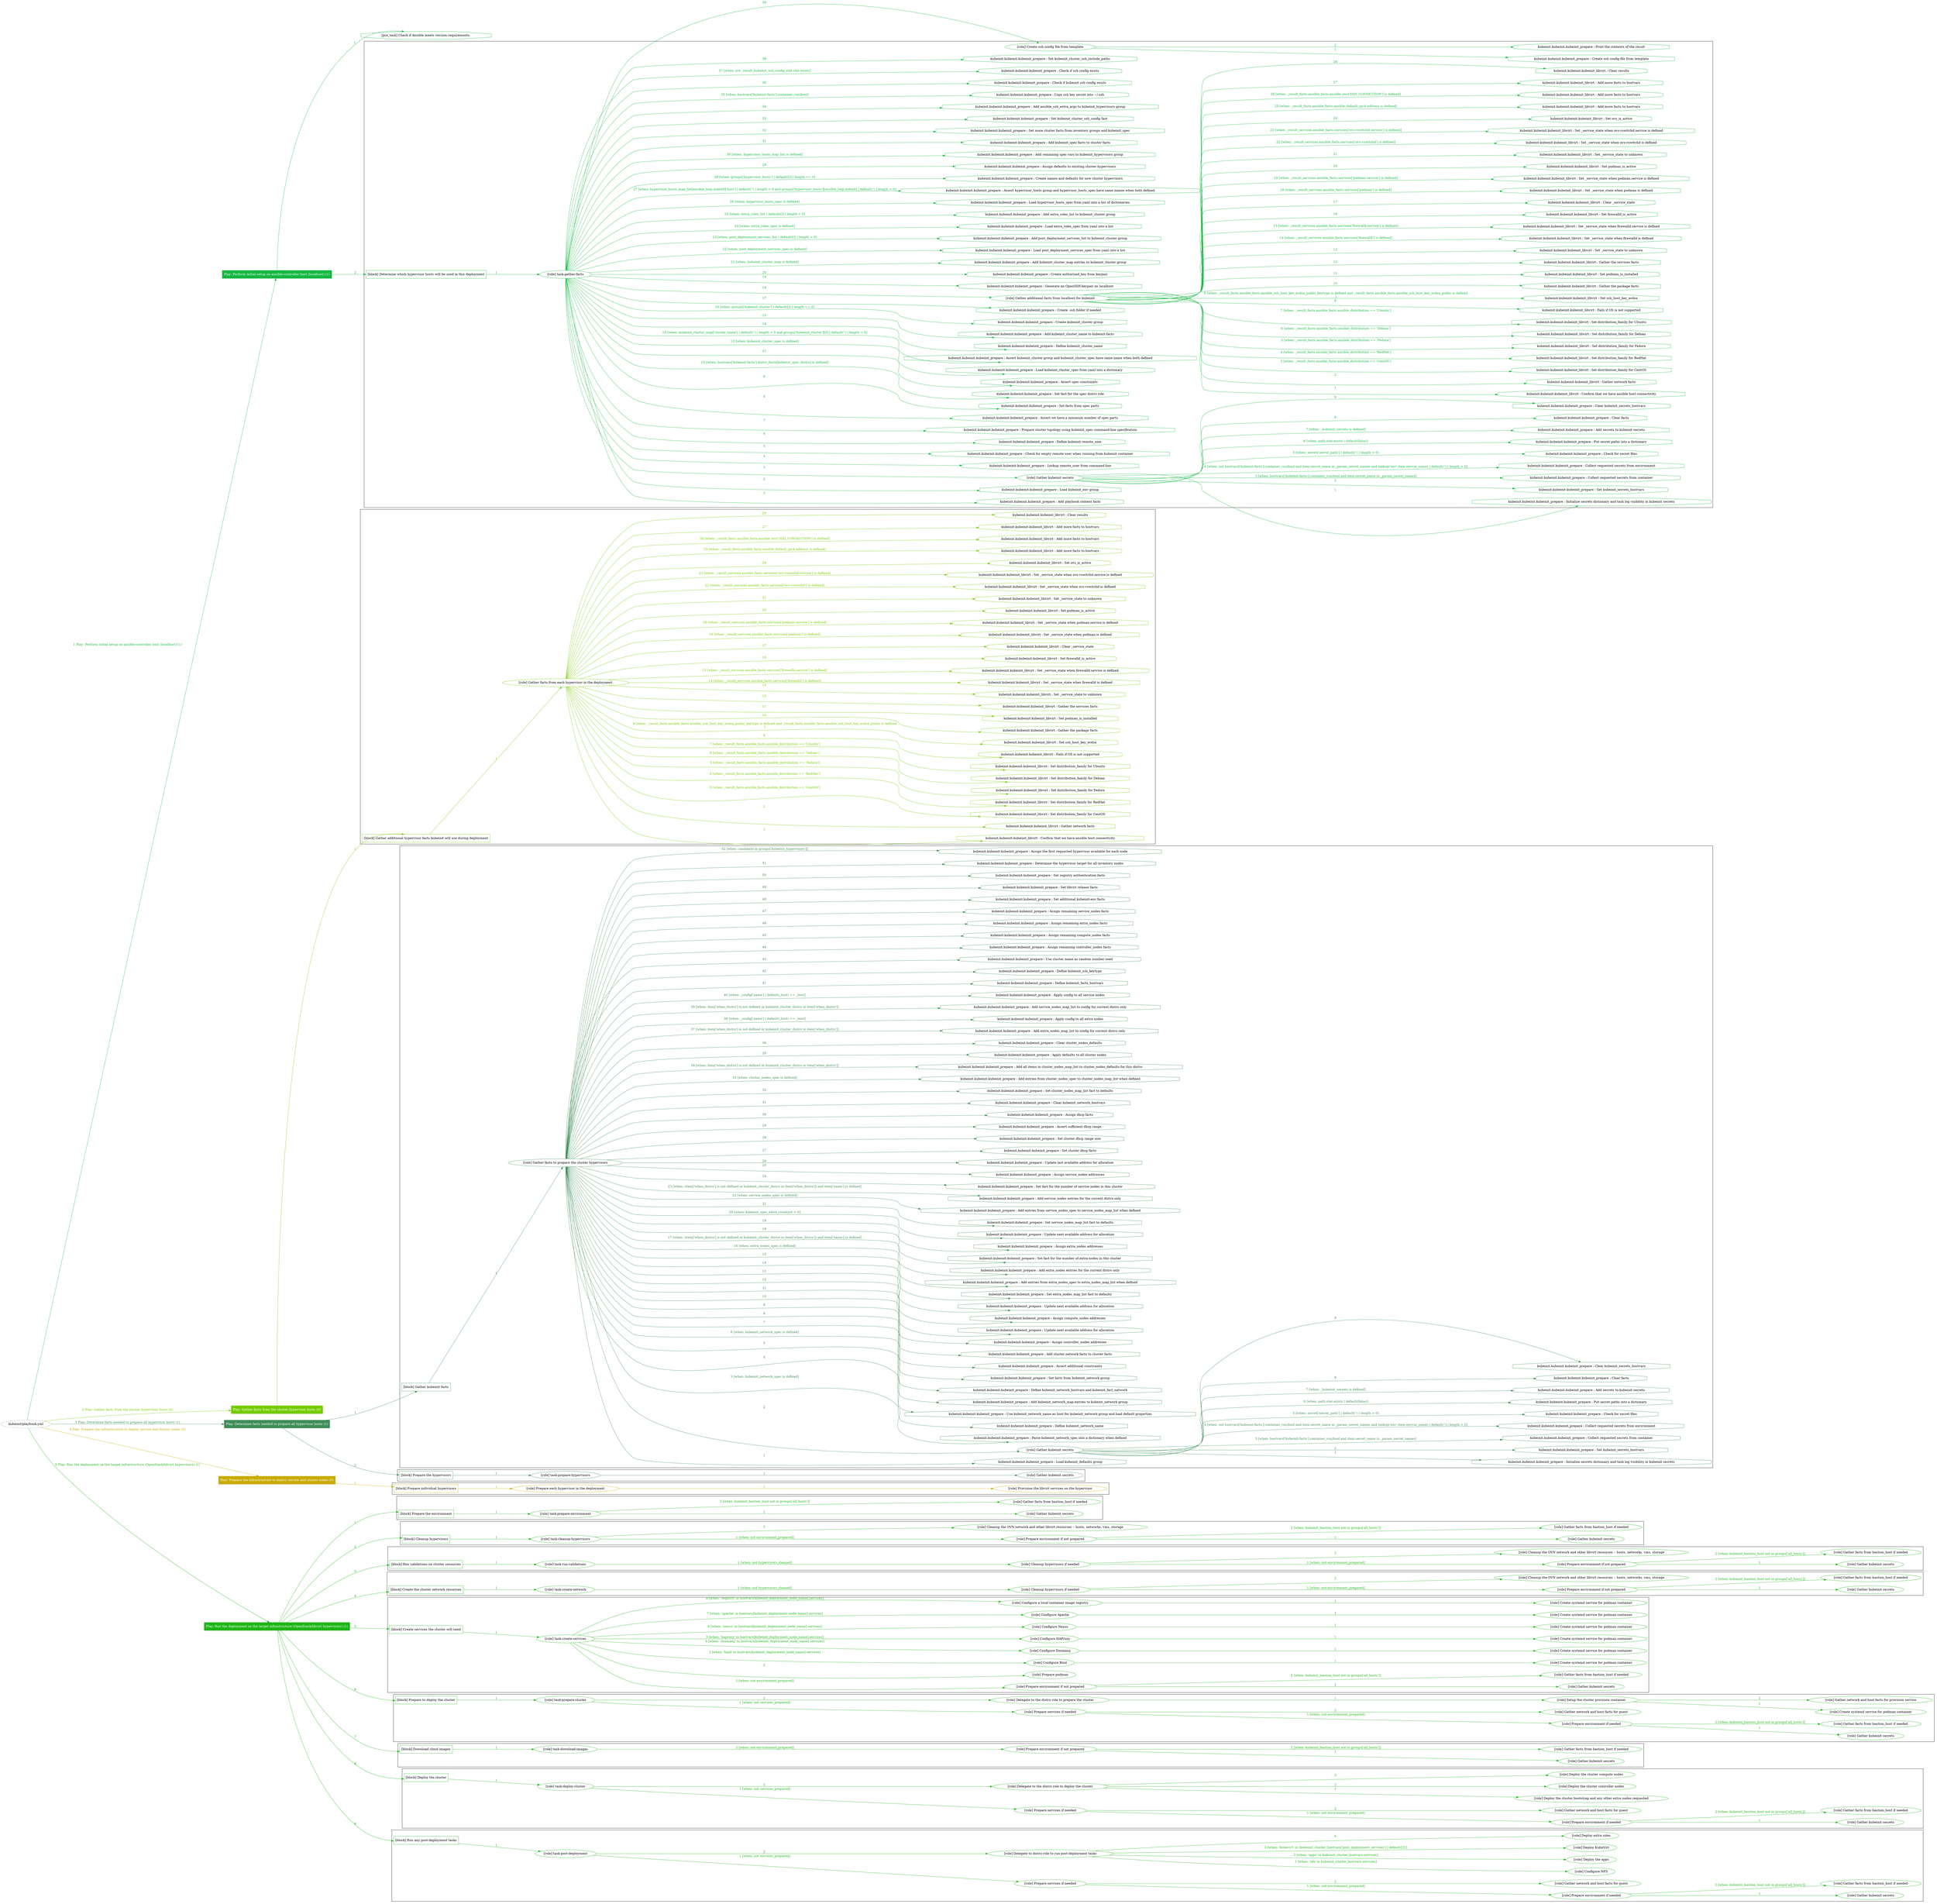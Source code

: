digraph {
	graph [concentrate=true ordering=in rankdir=LR ratio=fill]
	edge [esep=5 sep=10]
	"kubeinit/playbook.yml" [URL="/home/runner/work/kubeinit/kubeinit/kubeinit/playbook.yml" id=playbook_17088bc9 style=dotted]
	"kubeinit/playbook.yml" -> play_194e6a72 [label="1 Play: Perform initial setup on ansible-controller host (localhost) (1)" color="#15b741" fontcolor="#15b741" id=edge_play_194e6a72 labeltooltip="1 Play: Perform initial setup on ansible-controller host (localhost) (1)" tooltip="1 Play: Perform initial setup on ansible-controller host (localhost) (1)"]
	subgraph "Play: Perform initial setup on ansible-controller host (localhost) (1)" {
		play_194e6a72 [label="Play: Perform initial setup on ansible-controller host (localhost) (1)" URL="/home/runner/work/kubeinit/kubeinit/kubeinit/playbook.yml" color="#15b741" fontcolor="#ffffff" id=play_194e6a72 shape=box style=filled tooltip=localhost]
		pre_task_0f9bf97a [label="[pre_task] Check if Ansible meets version requirements." URL="/home/runner/work/kubeinit/kubeinit/kubeinit/playbook.yml" color="#15b741" id=pre_task_0f9bf97a shape=octagon tooltip="Check if Ansible meets version requirements."]
		play_194e6a72 -> pre_task_0f9bf97a [label="1 " color="#15b741" fontcolor="#15b741" id=edge_pre_task_0f9bf97a labeltooltip="1 " tooltip="1 "]
		play_194e6a72 -> block_ecb4a285 [label=2 color="#15b741" fontcolor="#15b741" id=edge_block_ecb4a285 labeltooltip=2 tooltip=2]
		subgraph cluster_block_ecb4a285 {
			block_ecb4a285 [label="[block] Determine which hypervisor hosts will be used in this deployment" URL="/home/runner/work/kubeinit/kubeinit/kubeinit/playbook.yml" color="#15b741" id=block_ecb4a285 labeltooltip="Determine which hypervisor hosts will be used in this deployment" shape=box tooltip="Determine which hypervisor hosts will be used in this deployment"]
			block_ecb4a285 -> role_5fcffd91 [label="1 " color="#15b741" fontcolor="#15b741" id=edge_role_5fcffd91 labeltooltip="1 " tooltip="1 "]
			subgraph "task-gather-facts" {
				role_5fcffd91 [label="[role] task-gather-facts" URL="/home/runner/work/kubeinit/kubeinit/kubeinit/playbook.yml" color="#15b741" id=role_5fcffd91 tooltip="task-gather-facts"]
				task_e7975c57 [label="kubeinit.kubeinit.kubeinit_prepare : Add playbook context facts" URL="/home/runner/.ansible/collections/ansible_collections/kubeinit/kubeinit/roles/kubeinit_prepare/tasks/build_hypervisors_group.yml" color="#15b741" id=task_e7975c57 shape=octagon tooltip="kubeinit.kubeinit.kubeinit_prepare : Add playbook context facts"]
				role_5fcffd91 -> task_e7975c57 [label="1 " color="#15b741" fontcolor="#15b741" id=edge_task_e7975c57 labeltooltip="1 " tooltip="1 "]
				task_9fa58a9d [label="kubeinit.kubeinit.kubeinit_prepare : Load kubeinit_env group" URL="/home/runner/.ansible/collections/ansible_collections/kubeinit/kubeinit/roles/kubeinit_prepare/tasks/build_hypervisors_group.yml" color="#15b741" id=task_9fa58a9d shape=octagon tooltip="kubeinit.kubeinit.kubeinit_prepare : Load kubeinit_env group"]
				role_5fcffd91 -> task_9fa58a9d [label="2 " color="#15b741" fontcolor="#15b741" id=edge_task_9fa58a9d labeltooltip="2 " tooltip="2 "]
				role_5fcffd91 -> role_fa439576 [label="3 " color="#15b741" fontcolor="#15b741" id=edge_role_fa439576 labeltooltip="3 " tooltip="3 "]
				subgraph "Gather kubeinit secrets" {
					role_fa439576 [label="[role] Gather kubeinit secrets" URL="/home/runner/.ansible/collections/ansible_collections/kubeinit/kubeinit/roles/kubeinit_prepare/tasks/build_hypervisors_group.yml" color="#15b741" id=role_fa439576 tooltip="Gather kubeinit secrets"]
					task_bd0e99c1 [label="kubeinit.kubeinit.kubeinit_prepare : Initialize secrets dictionary and task log visibility in kubeinit secrets" URL="/home/runner/.ansible/collections/ansible_collections/kubeinit/kubeinit/roles/kubeinit_prepare/tasks/gather_kubeinit_secrets.yml" color="#15b741" id=task_bd0e99c1 shape=octagon tooltip="kubeinit.kubeinit.kubeinit_prepare : Initialize secrets dictionary and task log visibility in kubeinit secrets"]
					role_fa439576 -> task_bd0e99c1 [label="1 " color="#15b741" fontcolor="#15b741" id=edge_task_bd0e99c1 labeltooltip="1 " tooltip="1 "]
					task_f9d5e0bd [label="kubeinit.kubeinit.kubeinit_prepare : Set kubeinit_secrets_hostvars" URL="/home/runner/.ansible/collections/ansible_collections/kubeinit/kubeinit/roles/kubeinit_prepare/tasks/gather_kubeinit_secrets.yml" color="#15b741" id=task_f9d5e0bd shape=octagon tooltip="kubeinit.kubeinit.kubeinit_prepare : Set kubeinit_secrets_hostvars"]
					role_fa439576 -> task_f9d5e0bd [label="2 " color="#15b741" fontcolor="#15b741" id=edge_task_f9d5e0bd labeltooltip="2 " tooltip="2 "]
					task_971fc2a7 [label="kubeinit.kubeinit.kubeinit_prepare : Collect requested secrets from container" URL="/home/runner/.ansible/collections/ansible_collections/kubeinit/kubeinit/roles/kubeinit_prepare/tasks/gather_kubeinit_secrets.yml" color="#15b741" id=task_971fc2a7 shape=octagon tooltip="kubeinit.kubeinit.kubeinit_prepare : Collect requested secrets from container"]
					role_fa439576 -> task_971fc2a7 [label="3 [when: hostvars['kubeinit-facts'].container_run|bool and item.secret_name in _param_secret_names]" color="#15b741" fontcolor="#15b741" id=edge_task_971fc2a7 labeltooltip="3 [when: hostvars['kubeinit-facts'].container_run|bool and item.secret_name in _param_secret_names]" tooltip="3 [when: hostvars['kubeinit-facts'].container_run|bool and item.secret_name in _param_secret_names]"]
					task_02b04046 [label="kubeinit.kubeinit.kubeinit_prepare : Collect requested secrets from environment" URL="/home/runner/.ansible/collections/ansible_collections/kubeinit/kubeinit/roles/kubeinit_prepare/tasks/gather_kubeinit_secrets.yml" color="#15b741" id=task_02b04046 shape=octagon tooltip="kubeinit.kubeinit.kubeinit_prepare : Collect requested secrets from environment"]
					role_fa439576 -> task_02b04046 [label="4 [when: not hostvars['kubeinit-facts'].container_run|bool and item.secret_name in _param_secret_names and lookup('env',item.envvar_name) | default('') | length > 0]" color="#15b741" fontcolor="#15b741" id=edge_task_02b04046 labeltooltip="4 [when: not hostvars['kubeinit-facts'].container_run|bool and item.secret_name in _param_secret_names and lookup('env',item.envvar_name) | default('') | length > 0]" tooltip="4 [when: not hostvars['kubeinit-facts'].container_run|bool and item.secret_name in _param_secret_names and lookup('env',item.envvar_name) | default('') | length > 0]"]
					task_f11f4da9 [label="kubeinit.kubeinit.kubeinit_prepare : Check for secret files" URL="/home/runner/.ansible/collections/ansible_collections/kubeinit/kubeinit/roles/kubeinit_prepare/tasks/gather_kubeinit_secrets.yml" color="#15b741" id=task_f11f4da9 shape=octagon tooltip="kubeinit.kubeinit.kubeinit_prepare : Check for secret files"]
					role_fa439576 -> task_f11f4da9 [label="5 [when: secret['secret_path'] | default('') | length > 0]" color="#15b741" fontcolor="#15b741" id=edge_task_f11f4da9 labeltooltip="5 [when: secret['secret_path'] | default('') | length > 0]" tooltip="5 [when: secret['secret_path'] | default('') | length > 0]"]
					task_daff7bbd [label="kubeinit.kubeinit.kubeinit_prepare : Put secret paths into a dictionary" URL="/home/runner/.ansible/collections/ansible_collections/kubeinit/kubeinit/roles/kubeinit_prepare/tasks/gather_kubeinit_secrets.yml" color="#15b741" id=task_daff7bbd shape=octagon tooltip="kubeinit.kubeinit.kubeinit_prepare : Put secret paths into a dictionary"]
					role_fa439576 -> task_daff7bbd [label="6 [when: path.stat.exists | default(false)]" color="#15b741" fontcolor="#15b741" id=edge_task_daff7bbd labeltooltip="6 [when: path.stat.exists | default(false)]" tooltip="6 [when: path.stat.exists | default(false)]"]
					task_56f39c72 [label="kubeinit.kubeinit.kubeinit_prepare : Add secrets to kubeinit secrets" URL="/home/runner/.ansible/collections/ansible_collections/kubeinit/kubeinit/roles/kubeinit_prepare/tasks/gather_kubeinit_secrets.yml" color="#15b741" id=task_56f39c72 shape=octagon tooltip="kubeinit.kubeinit.kubeinit_prepare : Add secrets to kubeinit secrets"]
					role_fa439576 -> task_56f39c72 [label="7 [when: _kubeinit_secrets is defined]" color="#15b741" fontcolor="#15b741" id=edge_task_56f39c72 labeltooltip="7 [when: _kubeinit_secrets is defined]" tooltip="7 [when: _kubeinit_secrets is defined]"]
					task_01f54f07 [label="kubeinit.kubeinit.kubeinit_prepare : Clear facts" URL="/home/runner/.ansible/collections/ansible_collections/kubeinit/kubeinit/roles/kubeinit_prepare/tasks/gather_kubeinit_secrets.yml" color="#15b741" id=task_01f54f07 shape=octagon tooltip="kubeinit.kubeinit.kubeinit_prepare : Clear facts"]
					role_fa439576 -> task_01f54f07 [label="8 " color="#15b741" fontcolor="#15b741" id=edge_task_01f54f07 labeltooltip="8 " tooltip="8 "]
					task_e19471bb [label="kubeinit.kubeinit.kubeinit_prepare : Clear kubeinit_secrets_hostvars" URL="/home/runner/.ansible/collections/ansible_collections/kubeinit/kubeinit/roles/kubeinit_prepare/tasks/gather_kubeinit_secrets.yml" color="#15b741" id=task_e19471bb shape=octagon tooltip="kubeinit.kubeinit.kubeinit_prepare : Clear kubeinit_secrets_hostvars"]
					role_fa439576 -> task_e19471bb [label="9 " color="#15b741" fontcolor="#15b741" id=edge_task_e19471bb labeltooltip="9 " tooltip="9 "]
				}
				task_8c15f088 [label="kubeinit.kubeinit.kubeinit_prepare : Lookup remote_user from command-line" URL="/home/runner/.ansible/collections/ansible_collections/kubeinit/kubeinit/roles/kubeinit_prepare/tasks/build_hypervisors_group.yml" color="#15b741" id=task_8c15f088 shape=octagon tooltip="kubeinit.kubeinit.kubeinit_prepare : Lookup remote_user from command-line"]
				role_5fcffd91 -> task_8c15f088 [label="4 " color="#15b741" fontcolor="#15b741" id=edge_task_8c15f088 labeltooltip="4 " tooltip="4 "]
				task_5c8d64e9 [label="kubeinit.kubeinit.kubeinit_prepare : Check for empty remote user when running from kubeinit container" URL="/home/runner/.ansible/collections/ansible_collections/kubeinit/kubeinit/roles/kubeinit_prepare/tasks/build_hypervisors_group.yml" color="#15b741" id=task_5c8d64e9 shape=octagon tooltip="kubeinit.kubeinit.kubeinit_prepare : Check for empty remote user when running from kubeinit container"]
				role_5fcffd91 -> task_5c8d64e9 [label="5 " color="#15b741" fontcolor="#15b741" id=edge_task_5c8d64e9 labeltooltip="5 " tooltip="5 "]
				task_08d6e1d9 [label="kubeinit.kubeinit.kubeinit_prepare : Define kubeinit remote_user" URL="/home/runner/.ansible/collections/ansible_collections/kubeinit/kubeinit/roles/kubeinit_prepare/tasks/build_hypervisors_group.yml" color="#15b741" id=task_08d6e1d9 shape=octagon tooltip="kubeinit.kubeinit.kubeinit_prepare : Define kubeinit remote_user"]
				role_5fcffd91 -> task_08d6e1d9 [label="6 " color="#15b741" fontcolor="#15b741" id=edge_task_08d6e1d9 labeltooltip="6 " tooltip="6 "]
				task_ed359449 [label="kubeinit.kubeinit.kubeinit_prepare : Prepare cluster topology using kubeinit_spec command-line specification" URL="/home/runner/.ansible/collections/ansible_collections/kubeinit/kubeinit/roles/kubeinit_prepare/tasks/build_hypervisors_group.yml" color="#15b741" id=task_ed359449 shape=octagon tooltip="kubeinit.kubeinit.kubeinit_prepare : Prepare cluster topology using kubeinit_spec command-line specification"]
				role_5fcffd91 -> task_ed359449 [label="7 " color="#15b741" fontcolor="#15b741" id=edge_task_ed359449 labeltooltip="7 " tooltip="7 "]
				task_8e4ab81c [label="kubeinit.kubeinit.kubeinit_prepare : Assert we have a minimum number of spec parts" URL="/home/runner/.ansible/collections/ansible_collections/kubeinit/kubeinit/roles/kubeinit_prepare/tasks/build_hypervisors_group.yml" color="#15b741" id=task_8e4ab81c shape=octagon tooltip="kubeinit.kubeinit.kubeinit_prepare : Assert we have a minimum number of spec parts"]
				role_5fcffd91 -> task_8e4ab81c [label="8 " color="#15b741" fontcolor="#15b741" id=edge_task_8e4ab81c labeltooltip="8 " tooltip="8 "]
				task_9dd107f9 [label="kubeinit.kubeinit.kubeinit_prepare : Set facts from spec parts" URL="/home/runner/.ansible/collections/ansible_collections/kubeinit/kubeinit/roles/kubeinit_prepare/tasks/build_hypervisors_group.yml" color="#15b741" id=task_9dd107f9 shape=octagon tooltip="kubeinit.kubeinit.kubeinit_prepare : Set facts from spec parts"]
				role_5fcffd91 -> task_9dd107f9 [label="9 " color="#15b741" fontcolor="#15b741" id=edge_task_9dd107f9 labeltooltip="9 " tooltip="9 "]
				task_e2ed270a [label="kubeinit.kubeinit.kubeinit_prepare : Set fact for the spec distro role" URL="/home/runner/.ansible/collections/ansible_collections/kubeinit/kubeinit/roles/kubeinit_prepare/tasks/build_hypervisors_group.yml" color="#15b741" id=task_e2ed270a shape=octagon tooltip="kubeinit.kubeinit.kubeinit_prepare : Set fact for the spec distro role"]
				role_5fcffd91 -> task_e2ed270a [label="10 [when: hostvars['kubeinit-facts'].distro_facts[kubeinit_spec_distro] is defined]" color="#15b741" fontcolor="#15b741" id=edge_task_e2ed270a labeltooltip="10 [when: hostvars['kubeinit-facts'].distro_facts[kubeinit_spec_distro] is defined]" tooltip="10 [when: hostvars['kubeinit-facts'].distro_facts[kubeinit_spec_distro] is defined]"]
				task_79dbeec6 [label="kubeinit.kubeinit.kubeinit_prepare : Assert spec constraints" URL="/home/runner/.ansible/collections/ansible_collections/kubeinit/kubeinit/roles/kubeinit_prepare/tasks/build_hypervisors_group.yml" color="#15b741" id=task_79dbeec6 shape=octagon tooltip="kubeinit.kubeinit.kubeinit_prepare : Assert spec constraints"]
				role_5fcffd91 -> task_79dbeec6 [label="11 " color="#15b741" fontcolor="#15b741" id=edge_task_79dbeec6 labeltooltip="11 " tooltip="11 "]
				task_fc3d04dd [label="kubeinit.kubeinit.kubeinit_prepare : Load kubeinit_cluster_spec from yaml into a dictionary" URL="/home/runner/.ansible/collections/ansible_collections/kubeinit/kubeinit/roles/kubeinit_prepare/tasks/build_hypervisors_group.yml" color="#15b741" id=task_fc3d04dd shape=octagon tooltip="kubeinit.kubeinit.kubeinit_prepare : Load kubeinit_cluster_spec from yaml into a dictionary"]
				role_5fcffd91 -> task_fc3d04dd [label="12 [when: kubeinit_cluster_spec is defined]" color="#15b741" fontcolor="#15b741" id=edge_task_fc3d04dd labeltooltip="12 [when: kubeinit_cluster_spec is defined]" tooltip="12 [when: kubeinit_cluster_spec is defined]"]
				task_9a936d6d [label="kubeinit.kubeinit.kubeinit_prepare : Assert kubeinit_cluster group and kubeinit_cluster_spec have same name when both defined" URL="/home/runner/.ansible/collections/ansible_collections/kubeinit/kubeinit/roles/kubeinit_prepare/tasks/build_hypervisors_group.yml" color="#15b741" id=task_9a936d6d shape=octagon tooltip="kubeinit.kubeinit.kubeinit_prepare : Assert kubeinit_cluster group and kubeinit_cluster_spec have same name when both defined"]
				role_5fcffd91 -> task_9a936d6d [label="13 [when: kubeinit_cluster_map['cluster_name'] | default('') | length > 0 and groups['kubeinit_cluster'][0] | default('') | length > 0]" color="#15b741" fontcolor="#15b741" id=edge_task_9a936d6d labeltooltip="13 [when: kubeinit_cluster_map['cluster_name'] | default('') | length > 0 and groups['kubeinit_cluster'][0] | default('') | length > 0]" tooltip="13 [when: kubeinit_cluster_map['cluster_name'] | default('') | length > 0 and groups['kubeinit_cluster'][0] | default('') | length > 0]"]
				task_3e0347c9 [label="kubeinit.kubeinit.kubeinit_prepare : Define kubeinit_cluster_name" URL="/home/runner/.ansible/collections/ansible_collections/kubeinit/kubeinit/roles/kubeinit_prepare/tasks/build_hypervisors_group.yml" color="#15b741" id=task_3e0347c9 shape=octagon tooltip="kubeinit.kubeinit.kubeinit_prepare : Define kubeinit_cluster_name"]
				role_5fcffd91 -> task_3e0347c9 [label="14 " color="#15b741" fontcolor="#15b741" id=edge_task_3e0347c9 labeltooltip="14 " tooltip="14 "]
				task_57b64c94 [label="kubeinit.kubeinit.kubeinit_prepare : Add kubeinit_cluster_name to kubeinit-facts" URL="/home/runner/.ansible/collections/ansible_collections/kubeinit/kubeinit/roles/kubeinit_prepare/tasks/build_hypervisors_group.yml" color="#15b741" id=task_57b64c94 shape=octagon tooltip="kubeinit.kubeinit.kubeinit_prepare : Add kubeinit_cluster_name to kubeinit-facts"]
				role_5fcffd91 -> task_57b64c94 [label="15 " color="#15b741" fontcolor="#15b741" id=edge_task_57b64c94 labeltooltip="15 " tooltip="15 "]
				task_87dc3064 [label="kubeinit.kubeinit.kubeinit_prepare : Create kubeinit_cluster group" URL="/home/runner/.ansible/collections/ansible_collections/kubeinit/kubeinit/roles/kubeinit_prepare/tasks/build_hypervisors_group.yml" color="#15b741" id=task_87dc3064 shape=octagon tooltip="kubeinit.kubeinit.kubeinit_prepare : Create kubeinit_cluster group"]
				role_5fcffd91 -> task_87dc3064 [label="16 [when: groups['kubeinit_cluster'] | default([]) | length == 0]" color="#15b741" fontcolor="#15b741" id=edge_task_87dc3064 labeltooltip="16 [when: groups['kubeinit_cluster'] | default([]) | length == 0]" tooltip="16 [when: groups['kubeinit_cluster'] | default([]) | length == 0]"]
				task_fea31180 [label="kubeinit.kubeinit.kubeinit_prepare : Create .ssh folder if needed" URL="/home/runner/.ansible/collections/ansible_collections/kubeinit/kubeinit/roles/kubeinit_prepare/tasks/build_hypervisors_group.yml" color="#15b741" id=task_fea31180 shape=octagon tooltip="kubeinit.kubeinit.kubeinit_prepare : Create .ssh folder if needed"]
				role_5fcffd91 -> task_fea31180 [label="17 " color="#15b741" fontcolor="#15b741" id=edge_task_fea31180 labeltooltip="17 " tooltip="17 "]
				role_5fcffd91 -> role_0d2b4883 [label="18 " color="#15b741" fontcolor="#15b741" id=edge_role_0d2b4883 labeltooltip="18 " tooltip="18 "]
				subgraph "Gather additional facts from localhost for kubeinit" {
					role_0d2b4883 [label="[role] Gather additional facts from localhost for kubeinit" URL="/home/runner/.ansible/collections/ansible_collections/kubeinit/kubeinit/roles/kubeinit_prepare/tasks/build_hypervisors_group.yml" color="#15b741" id=role_0d2b4883 tooltip="Gather additional facts from localhost for kubeinit"]
					task_a0bcfc60 [label="kubeinit.kubeinit.kubeinit_libvirt : Confirm that we have ansible host connectivity" URL="/home/runner/.ansible/collections/ansible_collections/kubeinit/kubeinit/roles/kubeinit_libvirt/tasks/gather_host_facts.yml" color="#15b741" id=task_a0bcfc60 shape=octagon tooltip="kubeinit.kubeinit.kubeinit_libvirt : Confirm that we have ansible host connectivity"]
					role_0d2b4883 -> task_a0bcfc60 [label="1 " color="#15b741" fontcolor="#15b741" id=edge_task_a0bcfc60 labeltooltip="1 " tooltip="1 "]
					task_864bd19d [label="kubeinit.kubeinit.kubeinit_libvirt : Gather network facts" URL="/home/runner/.ansible/collections/ansible_collections/kubeinit/kubeinit/roles/kubeinit_libvirt/tasks/gather_host_facts.yml" color="#15b741" id=task_864bd19d shape=octagon tooltip="kubeinit.kubeinit.kubeinit_libvirt : Gather network facts"]
					role_0d2b4883 -> task_864bd19d [label="2 " color="#15b741" fontcolor="#15b741" id=edge_task_864bd19d labeltooltip="2 " tooltip="2 "]
					task_383b2297 [label="kubeinit.kubeinit.kubeinit_libvirt : Set distribution_family for CentOS" URL="/home/runner/.ansible/collections/ansible_collections/kubeinit/kubeinit/roles/kubeinit_libvirt/tasks/gather_host_facts.yml" color="#15b741" id=task_383b2297 shape=octagon tooltip="kubeinit.kubeinit.kubeinit_libvirt : Set distribution_family for CentOS"]
					role_0d2b4883 -> task_383b2297 [label="3 [when: _result_facts.ansible_facts.ansible_distribution == 'CentOS']" color="#15b741" fontcolor="#15b741" id=edge_task_383b2297 labeltooltip="3 [when: _result_facts.ansible_facts.ansible_distribution == 'CentOS']" tooltip="3 [when: _result_facts.ansible_facts.ansible_distribution == 'CentOS']"]
					task_162e5d9e [label="kubeinit.kubeinit.kubeinit_libvirt : Set distribution_family for RedHat" URL="/home/runner/.ansible/collections/ansible_collections/kubeinit/kubeinit/roles/kubeinit_libvirt/tasks/gather_host_facts.yml" color="#15b741" id=task_162e5d9e shape=octagon tooltip="kubeinit.kubeinit.kubeinit_libvirt : Set distribution_family for RedHat"]
					role_0d2b4883 -> task_162e5d9e [label="4 [when: _result_facts.ansible_facts.ansible_distribution == 'RedHat']" color="#15b741" fontcolor="#15b741" id=edge_task_162e5d9e labeltooltip="4 [when: _result_facts.ansible_facts.ansible_distribution == 'RedHat']" tooltip="4 [when: _result_facts.ansible_facts.ansible_distribution == 'RedHat']"]
					task_3efc7b27 [label="kubeinit.kubeinit.kubeinit_libvirt : Set distribution_family for Fedora" URL="/home/runner/.ansible/collections/ansible_collections/kubeinit/kubeinit/roles/kubeinit_libvirt/tasks/gather_host_facts.yml" color="#15b741" id=task_3efc7b27 shape=octagon tooltip="kubeinit.kubeinit.kubeinit_libvirt : Set distribution_family for Fedora"]
					role_0d2b4883 -> task_3efc7b27 [label="5 [when: _result_facts.ansible_facts.ansible_distribution == 'Fedora']" color="#15b741" fontcolor="#15b741" id=edge_task_3efc7b27 labeltooltip="5 [when: _result_facts.ansible_facts.ansible_distribution == 'Fedora']" tooltip="5 [when: _result_facts.ansible_facts.ansible_distribution == 'Fedora']"]
					task_eda1adcc [label="kubeinit.kubeinit.kubeinit_libvirt : Set distribution_family for Debian" URL="/home/runner/.ansible/collections/ansible_collections/kubeinit/kubeinit/roles/kubeinit_libvirt/tasks/gather_host_facts.yml" color="#15b741" id=task_eda1adcc shape=octagon tooltip="kubeinit.kubeinit.kubeinit_libvirt : Set distribution_family for Debian"]
					role_0d2b4883 -> task_eda1adcc [label="6 [when: _result_facts.ansible_facts.ansible_distribution == 'Debian']" color="#15b741" fontcolor="#15b741" id=edge_task_eda1adcc labeltooltip="6 [when: _result_facts.ansible_facts.ansible_distribution == 'Debian']" tooltip="6 [when: _result_facts.ansible_facts.ansible_distribution == 'Debian']"]
					task_72890909 [label="kubeinit.kubeinit.kubeinit_libvirt : Set distribution_family for Ubuntu" URL="/home/runner/.ansible/collections/ansible_collections/kubeinit/kubeinit/roles/kubeinit_libvirt/tasks/gather_host_facts.yml" color="#15b741" id=task_72890909 shape=octagon tooltip="kubeinit.kubeinit.kubeinit_libvirt : Set distribution_family for Ubuntu"]
					role_0d2b4883 -> task_72890909 [label="7 [when: _result_facts.ansible_facts.ansible_distribution == 'Ubuntu']" color="#15b741" fontcolor="#15b741" id=edge_task_72890909 labeltooltip="7 [when: _result_facts.ansible_facts.ansible_distribution == 'Ubuntu']" tooltip="7 [when: _result_facts.ansible_facts.ansible_distribution == 'Ubuntu']"]
					task_2d68b5da [label="kubeinit.kubeinit.kubeinit_libvirt : Fails if OS is not supported" URL="/home/runner/.ansible/collections/ansible_collections/kubeinit/kubeinit/roles/kubeinit_libvirt/tasks/gather_host_facts.yml" color="#15b741" id=task_2d68b5da shape=octagon tooltip="kubeinit.kubeinit.kubeinit_libvirt : Fails if OS is not supported"]
					role_0d2b4883 -> task_2d68b5da [label="8 " color="#15b741" fontcolor="#15b741" id=edge_task_2d68b5da labeltooltip="8 " tooltip="8 "]
					task_d985e9d9 [label="kubeinit.kubeinit.kubeinit_libvirt : Set ssh_host_key_ecdsa" URL="/home/runner/.ansible/collections/ansible_collections/kubeinit/kubeinit/roles/kubeinit_libvirt/tasks/gather_host_facts.yml" color="#15b741" id=task_d985e9d9 shape=octagon tooltip="kubeinit.kubeinit.kubeinit_libvirt : Set ssh_host_key_ecdsa"]
					role_0d2b4883 -> task_d985e9d9 [label="9 [when: _result_facts.ansible_facts.ansible_ssh_host_key_ecdsa_public_keytype is defined and _result_facts.ansible_facts.ansible_ssh_host_key_ecdsa_public is defined
]" color="#15b741" fontcolor="#15b741" id=edge_task_d985e9d9 labeltooltip="9 [when: _result_facts.ansible_facts.ansible_ssh_host_key_ecdsa_public_keytype is defined and _result_facts.ansible_facts.ansible_ssh_host_key_ecdsa_public is defined
]" tooltip="9 [when: _result_facts.ansible_facts.ansible_ssh_host_key_ecdsa_public_keytype is defined and _result_facts.ansible_facts.ansible_ssh_host_key_ecdsa_public is defined
]"]
					task_55339d41 [label="kubeinit.kubeinit.kubeinit_libvirt : Gather the package facts" URL="/home/runner/.ansible/collections/ansible_collections/kubeinit/kubeinit/roles/kubeinit_libvirt/tasks/gather_host_facts.yml" color="#15b741" id=task_55339d41 shape=octagon tooltip="kubeinit.kubeinit.kubeinit_libvirt : Gather the package facts"]
					role_0d2b4883 -> task_55339d41 [label="10 " color="#15b741" fontcolor="#15b741" id=edge_task_55339d41 labeltooltip="10 " tooltip="10 "]
					task_634fab73 [label="kubeinit.kubeinit.kubeinit_libvirt : Set podman_is_installed" URL="/home/runner/.ansible/collections/ansible_collections/kubeinit/kubeinit/roles/kubeinit_libvirt/tasks/gather_host_facts.yml" color="#15b741" id=task_634fab73 shape=octagon tooltip="kubeinit.kubeinit.kubeinit_libvirt : Set podman_is_installed"]
					role_0d2b4883 -> task_634fab73 [label="11 " color="#15b741" fontcolor="#15b741" id=edge_task_634fab73 labeltooltip="11 " tooltip="11 "]
					task_4cfd769b [label="kubeinit.kubeinit.kubeinit_libvirt : Gather the services facts" URL="/home/runner/.ansible/collections/ansible_collections/kubeinit/kubeinit/roles/kubeinit_libvirt/tasks/gather_host_facts.yml" color="#15b741" id=task_4cfd769b shape=octagon tooltip="kubeinit.kubeinit.kubeinit_libvirt : Gather the services facts"]
					role_0d2b4883 -> task_4cfd769b [label="12 " color="#15b741" fontcolor="#15b741" id=edge_task_4cfd769b labeltooltip="12 " tooltip="12 "]
					task_490e0dce [label="kubeinit.kubeinit.kubeinit_libvirt : Set _service_state to unknown" URL="/home/runner/.ansible/collections/ansible_collections/kubeinit/kubeinit/roles/kubeinit_libvirt/tasks/gather_host_facts.yml" color="#15b741" id=task_490e0dce shape=octagon tooltip="kubeinit.kubeinit.kubeinit_libvirt : Set _service_state to unknown"]
					role_0d2b4883 -> task_490e0dce [label="13 " color="#15b741" fontcolor="#15b741" id=edge_task_490e0dce labeltooltip="13 " tooltip="13 "]
					task_aedf7c9e [label="kubeinit.kubeinit.kubeinit_libvirt : Set _service_state when firewalld is defined" URL="/home/runner/.ansible/collections/ansible_collections/kubeinit/kubeinit/roles/kubeinit_libvirt/tasks/gather_host_facts.yml" color="#15b741" id=task_aedf7c9e shape=octagon tooltip="kubeinit.kubeinit.kubeinit_libvirt : Set _service_state when firewalld is defined"]
					role_0d2b4883 -> task_aedf7c9e [label="14 [when: _result_services.ansible_facts.services['firewalld'] is defined]" color="#15b741" fontcolor="#15b741" id=edge_task_aedf7c9e labeltooltip="14 [when: _result_services.ansible_facts.services['firewalld'] is defined]" tooltip="14 [when: _result_services.ansible_facts.services['firewalld'] is defined]"]
					task_a1d40aa3 [label="kubeinit.kubeinit.kubeinit_libvirt : Set _service_state when firewalld.service is defined" URL="/home/runner/.ansible/collections/ansible_collections/kubeinit/kubeinit/roles/kubeinit_libvirt/tasks/gather_host_facts.yml" color="#15b741" id=task_a1d40aa3 shape=octagon tooltip="kubeinit.kubeinit.kubeinit_libvirt : Set _service_state when firewalld.service is defined"]
					role_0d2b4883 -> task_a1d40aa3 [label="15 [when: _result_services.ansible_facts.services['firewalld.service'] is defined]" color="#15b741" fontcolor="#15b741" id=edge_task_a1d40aa3 labeltooltip="15 [when: _result_services.ansible_facts.services['firewalld.service'] is defined]" tooltip="15 [when: _result_services.ansible_facts.services['firewalld.service'] is defined]"]
					task_9e5ad726 [label="kubeinit.kubeinit.kubeinit_libvirt : Set firewalld_is_active" URL="/home/runner/.ansible/collections/ansible_collections/kubeinit/kubeinit/roles/kubeinit_libvirt/tasks/gather_host_facts.yml" color="#15b741" id=task_9e5ad726 shape=octagon tooltip="kubeinit.kubeinit.kubeinit_libvirt : Set firewalld_is_active"]
					role_0d2b4883 -> task_9e5ad726 [label="16 " color="#15b741" fontcolor="#15b741" id=edge_task_9e5ad726 labeltooltip="16 " tooltip="16 "]
					task_8334a457 [label="kubeinit.kubeinit.kubeinit_libvirt : Clear _service_state" URL="/home/runner/.ansible/collections/ansible_collections/kubeinit/kubeinit/roles/kubeinit_libvirt/tasks/gather_host_facts.yml" color="#15b741" id=task_8334a457 shape=octagon tooltip="kubeinit.kubeinit.kubeinit_libvirt : Clear _service_state"]
					role_0d2b4883 -> task_8334a457 [label="17 " color="#15b741" fontcolor="#15b741" id=edge_task_8334a457 labeltooltip="17 " tooltip="17 "]
					task_d6960155 [label="kubeinit.kubeinit.kubeinit_libvirt : Set _service_state when podman is defined" URL="/home/runner/.ansible/collections/ansible_collections/kubeinit/kubeinit/roles/kubeinit_libvirt/tasks/gather_host_facts.yml" color="#15b741" id=task_d6960155 shape=octagon tooltip="kubeinit.kubeinit.kubeinit_libvirt : Set _service_state when podman is defined"]
					role_0d2b4883 -> task_d6960155 [label="18 [when: _result_services.ansible_facts.services['podman'] is defined]" color="#15b741" fontcolor="#15b741" id=edge_task_d6960155 labeltooltip="18 [when: _result_services.ansible_facts.services['podman'] is defined]" tooltip="18 [when: _result_services.ansible_facts.services['podman'] is defined]"]
					task_5d378e1d [label="kubeinit.kubeinit.kubeinit_libvirt : Set _service_state when podman.service is defined" URL="/home/runner/.ansible/collections/ansible_collections/kubeinit/kubeinit/roles/kubeinit_libvirt/tasks/gather_host_facts.yml" color="#15b741" id=task_5d378e1d shape=octagon tooltip="kubeinit.kubeinit.kubeinit_libvirt : Set _service_state when podman.service is defined"]
					role_0d2b4883 -> task_5d378e1d [label="19 [when: _result_services.ansible_facts.services['podman.service'] is defined]" color="#15b741" fontcolor="#15b741" id=edge_task_5d378e1d labeltooltip="19 [when: _result_services.ansible_facts.services['podman.service'] is defined]" tooltip="19 [when: _result_services.ansible_facts.services['podman.service'] is defined]"]
					task_c1a32537 [label="kubeinit.kubeinit.kubeinit_libvirt : Set podman_is_active" URL="/home/runner/.ansible/collections/ansible_collections/kubeinit/kubeinit/roles/kubeinit_libvirt/tasks/gather_host_facts.yml" color="#15b741" id=task_c1a32537 shape=octagon tooltip="kubeinit.kubeinit.kubeinit_libvirt : Set podman_is_active"]
					role_0d2b4883 -> task_c1a32537 [label="20 " color="#15b741" fontcolor="#15b741" id=edge_task_c1a32537 labeltooltip="20 " tooltip="20 "]
					task_9dc106b3 [label="kubeinit.kubeinit.kubeinit_libvirt : Set _service_state to unknown" URL="/home/runner/.ansible/collections/ansible_collections/kubeinit/kubeinit/roles/kubeinit_libvirt/tasks/gather_host_facts.yml" color="#15b741" id=task_9dc106b3 shape=octagon tooltip="kubeinit.kubeinit.kubeinit_libvirt : Set _service_state to unknown"]
					role_0d2b4883 -> task_9dc106b3 [label="21 " color="#15b741" fontcolor="#15b741" id=edge_task_9dc106b3 labeltooltip="21 " tooltip="21 "]
					task_22c03a4a [label="kubeinit.kubeinit.kubeinit_libvirt : Set _service_state when ovs-vswitchd is defined" URL="/home/runner/.ansible/collections/ansible_collections/kubeinit/kubeinit/roles/kubeinit_libvirt/tasks/gather_host_facts.yml" color="#15b741" id=task_22c03a4a shape=octagon tooltip="kubeinit.kubeinit.kubeinit_libvirt : Set _service_state when ovs-vswitchd is defined"]
					role_0d2b4883 -> task_22c03a4a [label="22 [when: _result_services.ansible_facts.services['ovs-vswitchd'] is defined]" color="#15b741" fontcolor="#15b741" id=edge_task_22c03a4a labeltooltip="22 [when: _result_services.ansible_facts.services['ovs-vswitchd'] is defined]" tooltip="22 [when: _result_services.ansible_facts.services['ovs-vswitchd'] is defined]"]
					task_56343269 [label="kubeinit.kubeinit.kubeinit_libvirt : Set _service_state when ovs-vswitchd.service is defined" URL="/home/runner/.ansible/collections/ansible_collections/kubeinit/kubeinit/roles/kubeinit_libvirt/tasks/gather_host_facts.yml" color="#15b741" id=task_56343269 shape=octagon tooltip="kubeinit.kubeinit.kubeinit_libvirt : Set _service_state when ovs-vswitchd.service is defined"]
					role_0d2b4883 -> task_56343269 [label="23 [when: _result_services.ansible_facts.services['ovs-vswitchd.service'] is defined]" color="#15b741" fontcolor="#15b741" id=edge_task_56343269 labeltooltip="23 [when: _result_services.ansible_facts.services['ovs-vswitchd.service'] is defined]" tooltip="23 [when: _result_services.ansible_facts.services['ovs-vswitchd.service'] is defined]"]
					task_1b730f3d [label="kubeinit.kubeinit.kubeinit_libvirt : Set ovs_is_active" URL="/home/runner/.ansible/collections/ansible_collections/kubeinit/kubeinit/roles/kubeinit_libvirt/tasks/gather_host_facts.yml" color="#15b741" id=task_1b730f3d shape=octagon tooltip="kubeinit.kubeinit.kubeinit_libvirt : Set ovs_is_active"]
					role_0d2b4883 -> task_1b730f3d [label="24 " color="#15b741" fontcolor="#15b741" id=edge_task_1b730f3d labeltooltip="24 " tooltip="24 "]
					task_2f49f56d [label="kubeinit.kubeinit.kubeinit_libvirt : Add more facts to hostvars" URL="/home/runner/.ansible/collections/ansible_collections/kubeinit/kubeinit/roles/kubeinit_libvirt/tasks/gather_host_facts.yml" color="#15b741" id=task_2f49f56d shape=octagon tooltip="kubeinit.kubeinit.kubeinit_libvirt : Add more facts to hostvars"]
					role_0d2b4883 -> task_2f49f56d [label="25 [when: _result_facts.ansible_facts.ansible_default_ipv4.address is defined]" color="#15b741" fontcolor="#15b741" id=edge_task_2f49f56d labeltooltip="25 [when: _result_facts.ansible_facts.ansible_default_ipv4.address is defined]" tooltip="25 [when: _result_facts.ansible_facts.ansible_default_ipv4.address is defined]"]
					task_7433c998 [label="kubeinit.kubeinit.kubeinit_libvirt : Add more facts to hostvars" URL="/home/runner/.ansible/collections/ansible_collections/kubeinit/kubeinit/roles/kubeinit_libvirt/tasks/gather_host_facts.yml" color="#15b741" id=task_7433c998 shape=octagon tooltip="kubeinit.kubeinit.kubeinit_libvirt : Add more facts to hostvars"]
					role_0d2b4883 -> task_7433c998 [label="26 [when: _result_facts.ansible_facts.ansible_env['SSH_CONNECTION'] is defined]" color="#15b741" fontcolor="#15b741" id=edge_task_7433c998 labeltooltip="26 [when: _result_facts.ansible_facts.ansible_env['SSH_CONNECTION'] is defined]" tooltip="26 [when: _result_facts.ansible_facts.ansible_env['SSH_CONNECTION'] is defined]"]
					task_0a4430a5 [label="kubeinit.kubeinit.kubeinit_libvirt : Add more facts to hostvars" URL="/home/runner/.ansible/collections/ansible_collections/kubeinit/kubeinit/roles/kubeinit_libvirt/tasks/gather_host_facts.yml" color="#15b741" id=task_0a4430a5 shape=octagon tooltip="kubeinit.kubeinit.kubeinit_libvirt : Add more facts to hostvars"]
					role_0d2b4883 -> task_0a4430a5 [label="27 " color="#15b741" fontcolor="#15b741" id=edge_task_0a4430a5 labeltooltip="27 " tooltip="27 "]
					task_653abb52 [label="kubeinit.kubeinit.kubeinit_libvirt : Clear results" URL="/home/runner/.ansible/collections/ansible_collections/kubeinit/kubeinit/roles/kubeinit_libvirt/tasks/gather_host_facts.yml" color="#15b741" id=task_653abb52 shape=octagon tooltip="kubeinit.kubeinit.kubeinit_libvirt : Clear results"]
					role_0d2b4883 -> task_653abb52 [label="28 " color="#15b741" fontcolor="#15b741" id=edge_task_653abb52 labeltooltip="28 " tooltip="28 "]
				}
				task_ca445f7e [label="kubeinit.kubeinit.kubeinit_prepare : Generate an OpenSSH keypair on localhost" URL="/home/runner/.ansible/collections/ansible_collections/kubeinit/kubeinit/roles/kubeinit_prepare/tasks/build_hypervisors_group.yml" color="#15b741" id=task_ca445f7e shape=octagon tooltip="kubeinit.kubeinit.kubeinit_prepare : Generate an OpenSSH keypair on localhost"]
				role_5fcffd91 -> task_ca445f7e [label="19 " color="#15b741" fontcolor="#15b741" id=edge_task_ca445f7e labeltooltip="19 " tooltip="19 "]
				task_e202619d [label="kubeinit.kubeinit.kubeinit_prepare : Create authorized_key from keypair" URL="/home/runner/.ansible/collections/ansible_collections/kubeinit/kubeinit/roles/kubeinit_prepare/tasks/build_hypervisors_group.yml" color="#15b741" id=task_e202619d shape=octagon tooltip="kubeinit.kubeinit.kubeinit_prepare : Create authorized_key from keypair"]
				role_5fcffd91 -> task_e202619d [label="20 " color="#15b741" fontcolor="#15b741" id=edge_task_e202619d labeltooltip="20 " tooltip="20 "]
				task_40826735 [label="kubeinit.kubeinit.kubeinit_prepare : Add kubeinit_cluster_map entries to kubeinit_cluster group" URL="/home/runner/.ansible/collections/ansible_collections/kubeinit/kubeinit/roles/kubeinit_prepare/tasks/build_hypervisors_group.yml" color="#15b741" id=task_40826735 shape=octagon tooltip="kubeinit.kubeinit.kubeinit_prepare : Add kubeinit_cluster_map entries to kubeinit_cluster group"]
				role_5fcffd91 -> task_40826735 [label="21 [when: kubeinit_cluster_map is defined]" color="#15b741" fontcolor="#15b741" id=edge_task_40826735 labeltooltip="21 [when: kubeinit_cluster_map is defined]" tooltip="21 [when: kubeinit_cluster_map is defined]"]
				task_835b4969 [label="kubeinit.kubeinit.kubeinit_prepare : Load post_deployment_services_spec from yaml into a list" URL="/home/runner/.ansible/collections/ansible_collections/kubeinit/kubeinit/roles/kubeinit_prepare/tasks/build_hypervisors_group.yml" color="#15b741" id=task_835b4969 shape=octagon tooltip="kubeinit.kubeinit.kubeinit_prepare : Load post_deployment_services_spec from yaml into a list"]
				role_5fcffd91 -> task_835b4969 [label="22 [when: post_deployment_services_spec is defined]" color="#15b741" fontcolor="#15b741" id=edge_task_835b4969 labeltooltip="22 [when: post_deployment_services_spec is defined]" tooltip="22 [when: post_deployment_services_spec is defined]"]
				task_04f4bbd3 [label="kubeinit.kubeinit.kubeinit_prepare : Add post_deployment_services_list to kubeinit_cluster group" URL="/home/runner/.ansible/collections/ansible_collections/kubeinit/kubeinit/roles/kubeinit_prepare/tasks/build_hypervisors_group.yml" color="#15b741" id=task_04f4bbd3 shape=octagon tooltip="kubeinit.kubeinit.kubeinit_prepare : Add post_deployment_services_list to kubeinit_cluster group"]
				role_5fcffd91 -> task_04f4bbd3 [label="23 [when: post_deployment_services_list | default([]) | length > 0]" color="#15b741" fontcolor="#15b741" id=edge_task_04f4bbd3 labeltooltip="23 [when: post_deployment_services_list | default([]) | length > 0]" tooltip="23 [when: post_deployment_services_list | default([]) | length > 0]"]
				task_e21b6c13 [label="kubeinit.kubeinit.kubeinit_prepare : Load extra_roles_spec from yaml into a list" URL="/home/runner/.ansible/collections/ansible_collections/kubeinit/kubeinit/roles/kubeinit_prepare/tasks/build_hypervisors_group.yml" color="#15b741" id=task_e21b6c13 shape=octagon tooltip="kubeinit.kubeinit.kubeinit_prepare : Load extra_roles_spec from yaml into a list"]
				role_5fcffd91 -> task_e21b6c13 [label="24 [when: extra_roles_spec is defined]" color="#15b741" fontcolor="#15b741" id=edge_task_e21b6c13 labeltooltip="24 [when: extra_roles_spec is defined]" tooltip="24 [when: extra_roles_spec is defined]"]
				task_00f6e599 [label="kubeinit.kubeinit.kubeinit_prepare : Add extra_roles_list to kubeinit_cluster group" URL="/home/runner/.ansible/collections/ansible_collections/kubeinit/kubeinit/roles/kubeinit_prepare/tasks/build_hypervisors_group.yml" color="#15b741" id=task_00f6e599 shape=octagon tooltip="kubeinit.kubeinit.kubeinit_prepare : Add extra_roles_list to kubeinit_cluster group"]
				role_5fcffd91 -> task_00f6e599 [label="25 [when: extra_roles_list | default([]) | length > 0]" color="#15b741" fontcolor="#15b741" id=edge_task_00f6e599 labeltooltip="25 [when: extra_roles_list | default([]) | length > 0]" tooltip="25 [when: extra_roles_list | default([]) | length > 0]"]
				task_d6703033 [label="kubeinit.kubeinit.kubeinit_prepare : Load hypervisor_hosts_spec from yaml into a list of dictionaries" URL="/home/runner/.ansible/collections/ansible_collections/kubeinit/kubeinit/roles/kubeinit_prepare/tasks/build_hypervisors_group.yml" color="#15b741" id=task_d6703033 shape=octagon tooltip="kubeinit.kubeinit.kubeinit_prepare : Load hypervisor_hosts_spec from yaml into a list of dictionaries"]
				role_5fcffd91 -> task_d6703033 [label="26 [when: hypervisor_hosts_spec is defined]" color="#15b741" fontcolor="#15b741" id=edge_task_d6703033 labeltooltip="26 [when: hypervisor_hosts_spec is defined]" tooltip="26 [when: hypervisor_hosts_spec is defined]"]
				task_696860e7 [label="kubeinit.kubeinit.kubeinit_prepare : Assert hypervisor_hosts group and hypervisor_hosts_spec have same names when both defined" URL="/home/runner/.ansible/collections/ansible_collections/kubeinit/kubeinit/roles/kubeinit_prepare/tasks/build_hypervisors_group.yml" color="#15b741" id=task_696860e7 shape=octagon tooltip="kubeinit.kubeinit.kubeinit_prepare : Assert hypervisor_hosts group and hypervisor_hosts_spec have same names when both defined"]
				role_5fcffd91 -> task_696860e7 [label="27 [when: hypervisor_hosts_map_list[ansible_loop.index0]['host'] | default('') | length > 0 and groups['hypervisor_hosts'][ansible_loop.index0] | default('') | length > 0]" color="#15b741" fontcolor="#15b741" id=edge_task_696860e7 labeltooltip="27 [when: hypervisor_hosts_map_list[ansible_loop.index0]['host'] | default('') | length > 0 and groups['hypervisor_hosts'][ansible_loop.index0] | default('') | length > 0]" tooltip="27 [when: hypervisor_hosts_map_list[ansible_loop.index0]['host'] | default('') | length > 0 and groups['hypervisor_hosts'][ansible_loop.index0] | default('') | length > 0]"]
				task_3f227fc9 [label="kubeinit.kubeinit.kubeinit_prepare : Create names and defaults for new cluster hypervisors" URL="/home/runner/.ansible/collections/ansible_collections/kubeinit/kubeinit/roles/kubeinit_prepare/tasks/build_hypervisors_group.yml" color="#15b741" id=task_3f227fc9 shape=octagon tooltip="kubeinit.kubeinit.kubeinit_prepare : Create names and defaults for new cluster hypervisors"]
				role_5fcffd91 -> task_3f227fc9 [label="28 [when: groups['hypervisor_hosts'] | default([]) | length == 0]" color="#15b741" fontcolor="#15b741" id=edge_task_3f227fc9 labeltooltip="28 [when: groups['hypervisor_hosts'] | default([]) | length == 0]" tooltip="28 [when: groups['hypervisor_hosts'] | default([]) | length == 0]"]
				task_2afd6d91 [label="kubeinit.kubeinit.kubeinit_prepare : Assign defaults to existing cluster hypervisors" URL="/home/runner/.ansible/collections/ansible_collections/kubeinit/kubeinit/roles/kubeinit_prepare/tasks/build_hypervisors_group.yml" color="#15b741" id=task_2afd6d91 shape=octagon tooltip="kubeinit.kubeinit.kubeinit_prepare : Assign defaults to existing cluster hypervisors"]
				role_5fcffd91 -> task_2afd6d91 [label="29 " color="#15b741" fontcolor="#15b741" id=edge_task_2afd6d91 labeltooltip="29 " tooltip="29 "]
				task_0dbe1cd8 [label="kubeinit.kubeinit.kubeinit_prepare : Add remaining spec vars to kubeinit_hypervisors group" URL="/home/runner/.ansible/collections/ansible_collections/kubeinit/kubeinit/roles/kubeinit_prepare/tasks/build_hypervisors_group.yml" color="#15b741" id=task_0dbe1cd8 shape=octagon tooltip="kubeinit.kubeinit.kubeinit_prepare : Add remaining spec vars to kubeinit_hypervisors group"]
				role_5fcffd91 -> task_0dbe1cd8 [label="30 [when: hypervisor_hosts_map_list is defined]" color="#15b741" fontcolor="#15b741" id=edge_task_0dbe1cd8 labeltooltip="30 [when: hypervisor_hosts_map_list is defined]" tooltip="30 [when: hypervisor_hosts_map_list is defined]"]
				task_3f18e0c2 [label="kubeinit.kubeinit.kubeinit_prepare : Add kubeinit_spec facts to cluster facts" URL="/home/runner/.ansible/collections/ansible_collections/kubeinit/kubeinit/roles/kubeinit_prepare/tasks/build_hypervisors_group.yml" color="#15b741" id=task_3f18e0c2 shape=octagon tooltip="kubeinit.kubeinit.kubeinit_prepare : Add kubeinit_spec facts to cluster facts"]
				role_5fcffd91 -> task_3f18e0c2 [label="31 " color="#15b741" fontcolor="#15b741" id=edge_task_3f18e0c2 labeltooltip="31 " tooltip="31 "]
				task_79efe09f [label="kubeinit.kubeinit.kubeinit_prepare : Set more cluster facts from inventory groups and kubeinit_spec" URL="/home/runner/.ansible/collections/ansible_collections/kubeinit/kubeinit/roles/kubeinit_prepare/tasks/build_hypervisors_group.yml" color="#15b741" id=task_79efe09f shape=octagon tooltip="kubeinit.kubeinit.kubeinit_prepare : Set more cluster facts from inventory groups and kubeinit_spec"]
				role_5fcffd91 -> task_79efe09f [label="32 " color="#15b741" fontcolor="#15b741" id=edge_task_79efe09f labeltooltip="32 " tooltip="32 "]
				task_af63c979 [label="kubeinit.kubeinit.kubeinit_prepare : Set kubeinit_cluster_ssh_config fact" URL="/home/runner/.ansible/collections/ansible_collections/kubeinit/kubeinit/roles/kubeinit_prepare/tasks/build_hypervisors_group.yml" color="#15b741" id=task_af63c979 shape=octagon tooltip="kubeinit.kubeinit.kubeinit_prepare : Set kubeinit_cluster_ssh_config fact"]
				role_5fcffd91 -> task_af63c979 [label="33 " color="#15b741" fontcolor="#15b741" id=edge_task_af63c979 labeltooltip="33 " tooltip="33 "]
				task_9fd7c73d [label="kubeinit.kubeinit.kubeinit_prepare : Add ansible_ssh_extra_args to kubeinit_hypervisors group" URL="/home/runner/.ansible/collections/ansible_collections/kubeinit/kubeinit/roles/kubeinit_prepare/tasks/build_hypervisors_group.yml" color="#15b741" id=task_9fd7c73d shape=octagon tooltip="kubeinit.kubeinit.kubeinit_prepare : Add ansible_ssh_extra_args to kubeinit_hypervisors group"]
				role_5fcffd91 -> task_9fd7c73d [label="34 " color="#15b741" fontcolor="#15b741" id=edge_task_9fd7c73d labeltooltip="34 " tooltip="34 "]
				task_4b7b271a [label="kubeinit.kubeinit.kubeinit_prepare : Copy ssh key secret into ~/.ssh" URL="/home/runner/.ansible/collections/ansible_collections/kubeinit/kubeinit/roles/kubeinit_prepare/tasks/build_hypervisors_group.yml" color="#15b741" id=task_4b7b271a shape=octagon tooltip="kubeinit.kubeinit.kubeinit_prepare : Copy ssh key secret into ~/.ssh"]
				role_5fcffd91 -> task_4b7b271a [label="35 [when: hostvars['kubeinit-facts'].container_run|bool]" color="#15b741" fontcolor="#15b741" id=edge_task_4b7b271a labeltooltip="35 [when: hostvars['kubeinit-facts'].container_run|bool]" tooltip="35 [when: hostvars['kubeinit-facts'].container_run|bool]"]
				task_310fd7fb [label="kubeinit.kubeinit.kubeinit_prepare : Check if kubeinit ssh config exists" URL="/home/runner/.ansible/collections/ansible_collections/kubeinit/kubeinit/roles/kubeinit_prepare/tasks/build_hypervisors_group.yml" color="#15b741" id=task_310fd7fb shape=octagon tooltip="kubeinit.kubeinit.kubeinit_prepare : Check if kubeinit ssh config exists"]
				role_5fcffd91 -> task_310fd7fb [label="36 " color="#15b741" fontcolor="#15b741" id=edge_task_310fd7fb labeltooltip="36 " tooltip="36 "]
				task_88ac8a98 [label="kubeinit.kubeinit.kubeinit_prepare : Check if ssh config exists" URL="/home/runner/.ansible/collections/ansible_collections/kubeinit/kubeinit/roles/kubeinit_prepare/tasks/build_hypervisors_group.yml" color="#15b741" id=task_88ac8a98 shape=octagon tooltip="kubeinit.kubeinit.kubeinit_prepare : Check if ssh config exists"]
				role_5fcffd91 -> task_88ac8a98 [label="37 [when: not _result_kubeinit_ssh_config_stat.stat.exists]" color="#15b741" fontcolor="#15b741" id=edge_task_88ac8a98 labeltooltip="37 [when: not _result_kubeinit_ssh_config_stat.stat.exists]" tooltip="37 [when: not _result_kubeinit_ssh_config_stat.stat.exists]"]
				task_2cfa3895 [label="kubeinit.kubeinit.kubeinit_prepare : Set kubeinit_cluster_ssh_include_paths" URL="/home/runner/.ansible/collections/ansible_collections/kubeinit/kubeinit/roles/kubeinit_prepare/tasks/build_hypervisors_group.yml" color="#15b741" id=task_2cfa3895 shape=octagon tooltip="kubeinit.kubeinit.kubeinit_prepare : Set kubeinit_cluster_ssh_include_paths"]
				role_5fcffd91 -> task_2cfa3895 [label="38 " color="#15b741" fontcolor="#15b741" id=edge_task_2cfa3895 labeltooltip="38 " tooltip="38 "]
				role_5fcffd91 -> role_38fb4188 [label="39 " color="#15b741" fontcolor="#15b741" id=edge_role_38fb4188 labeltooltip="39 " tooltip="39 "]
				subgraph "Create ssh config file from template" {
					role_38fb4188 [label="[role] Create ssh config file from template" URL="/home/runner/.ansible/collections/ansible_collections/kubeinit/kubeinit/roles/kubeinit_prepare/tasks/build_hypervisors_group.yml" color="#15b741" id=role_38fb4188 tooltip="Create ssh config file from template"]
					task_51ca7272 [label="kubeinit.kubeinit.kubeinit_prepare : Create ssh config file from template" URL="/home/runner/.ansible/collections/ansible_collections/kubeinit/kubeinit/roles/kubeinit_prepare/tasks/create_host_ssh_config.yml" color="#15b741" id=task_51ca7272 shape=octagon tooltip="kubeinit.kubeinit.kubeinit_prepare : Create ssh config file from template"]
					role_38fb4188 -> task_51ca7272 [label="1 " color="#15b741" fontcolor="#15b741" id=edge_task_51ca7272 labeltooltip="1 " tooltip="1 "]
					task_7a6f97ce [label="kubeinit.kubeinit.kubeinit_prepare : Print the contents of the result" URL="/home/runner/.ansible/collections/ansible_collections/kubeinit/kubeinit/roles/kubeinit_prepare/tasks/create_host_ssh_config.yml" color="#15b741" id=task_7a6f97ce shape=octagon tooltip="kubeinit.kubeinit.kubeinit_prepare : Print the contents of the result"]
					role_38fb4188 -> task_7a6f97ce [label="2 " color="#15b741" fontcolor="#15b741" id=edge_task_7a6f97ce labeltooltip="2 " tooltip="2 "]
				}
			}
		}
	}
	"kubeinit/playbook.yml" -> play_5f0ca086 [label="2 Play: Gather facts from the cluster hypervisor hosts (0)" color="#76cb01" fontcolor="#76cb01" id=edge_play_5f0ca086 labeltooltip="2 Play: Gather facts from the cluster hypervisor hosts (0)" tooltip="2 Play: Gather facts from the cluster hypervisor hosts (0)"]
	subgraph "Play: Gather facts from the cluster hypervisor hosts (0)" {
		play_5f0ca086 [label="Play: Gather facts from the cluster hypervisor hosts (0)" URL="/home/runner/work/kubeinit/kubeinit/kubeinit/playbook.yml" color="#76cb01" fontcolor="#ffffff" id=play_5f0ca086 shape=box style=filled tooltip="Play: Gather facts from the cluster hypervisor hosts (0)"]
		play_5f0ca086 -> block_1ca8b313 [label=1 color="#76cb01" fontcolor="#76cb01" id=edge_block_1ca8b313 labeltooltip=1 tooltip=1]
		subgraph cluster_block_1ca8b313 {
			block_1ca8b313 [label="[block] Gather additional hypervisor facts kubeinit will use during deployment" URL="/home/runner/work/kubeinit/kubeinit/kubeinit/playbook.yml" color="#76cb01" id=block_1ca8b313 labeltooltip="Gather additional hypervisor facts kubeinit will use during deployment" shape=box tooltip="Gather additional hypervisor facts kubeinit will use during deployment"]
			block_1ca8b313 -> role_0b934d9e [label="1 " color="#76cb01" fontcolor="#76cb01" id=edge_role_0b934d9e labeltooltip="1 " tooltip="1 "]
			subgraph "Gather facts from each hypervisor in the deployment" {
				role_0b934d9e [label="[role] Gather facts from each hypervisor in the deployment" URL="/home/runner/work/kubeinit/kubeinit/kubeinit/playbook.yml" color="#76cb01" id=role_0b934d9e tooltip="Gather facts from each hypervisor in the deployment"]
				task_f16f1d7c [label="kubeinit.kubeinit.kubeinit_libvirt : Confirm that we have ansible host connectivity" URL="/home/runner/.ansible/collections/ansible_collections/kubeinit/kubeinit/roles/kubeinit_libvirt/tasks/gather_host_facts.yml" color="#76cb01" id=task_f16f1d7c shape=octagon tooltip="kubeinit.kubeinit.kubeinit_libvirt : Confirm that we have ansible host connectivity"]
				role_0b934d9e -> task_f16f1d7c [label="1 " color="#76cb01" fontcolor="#76cb01" id=edge_task_f16f1d7c labeltooltip="1 " tooltip="1 "]
				task_842d0b45 [label="kubeinit.kubeinit.kubeinit_libvirt : Gather network facts" URL="/home/runner/.ansible/collections/ansible_collections/kubeinit/kubeinit/roles/kubeinit_libvirt/tasks/gather_host_facts.yml" color="#76cb01" id=task_842d0b45 shape=octagon tooltip="kubeinit.kubeinit.kubeinit_libvirt : Gather network facts"]
				role_0b934d9e -> task_842d0b45 [label="2 " color="#76cb01" fontcolor="#76cb01" id=edge_task_842d0b45 labeltooltip="2 " tooltip="2 "]
				task_f9892ec0 [label="kubeinit.kubeinit.kubeinit_libvirt : Set distribution_family for CentOS" URL="/home/runner/.ansible/collections/ansible_collections/kubeinit/kubeinit/roles/kubeinit_libvirt/tasks/gather_host_facts.yml" color="#76cb01" id=task_f9892ec0 shape=octagon tooltip="kubeinit.kubeinit.kubeinit_libvirt : Set distribution_family for CentOS"]
				role_0b934d9e -> task_f9892ec0 [label="3 [when: _result_facts.ansible_facts.ansible_distribution == 'CentOS']" color="#76cb01" fontcolor="#76cb01" id=edge_task_f9892ec0 labeltooltip="3 [when: _result_facts.ansible_facts.ansible_distribution == 'CentOS']" tooltip="3 [when: _result_facts.ansible_facts.ansible_distribution == 'CentOS']"]
				task_a26738a4 [label="kubeinit.kubeinit.kubeinit_libvirt : Set distribution_family for RedHat" URL="/home/runner/.ansible/collections/ansible_collections/kubeinit/kubeinit/roles/kubeinit_libvirt/tasks/gather_host_facts.yml" color="#76cb01" id=task_a26738a4 shape=octagon tooltip="kubeinit.kubeinit.kubeinit_libvirt : Set distribution_family for RedHat"]
				role_0b934d9e -> task_a26738a4 [label="4 [when: _result_facts.ansible_facts.ansible_distribution == 'RedHat']" color="#76cb01" fontcolor="#76cb01" id=edge_task_a26738a4 labeltooltip="4 [when: _result_facts.ansible_facts.ansible_distribution == 'RedHat']" tooltip="4 [when: _result_facts.ansible_facts.ansible_distribution == 'RedHat']"]
				task_66a7adb2 [label="kubeinit.kubeinit.kubeinit_libvirt : Set distribution_family for Fedora" URL="/home/runner/.ansible/collections/ansible_collections/kubeinit/kubeinit/roles/kubeinit_libvirt/tasks/gather_host_facts.yml" color="#76cb01" id=task_66a7adb2 shape=octagon tooltip="kubeinit.kubeinit.kubeinit_libvirt : Set distribution_family for Fedora"]
				role_0b934d9e -> task_66a7adb2 [label="5 [when: _result_facts.ansible_facts.ansible_distribution == 'Fedora']" color="#76cb01" fontcolor="#76cb01" id=edge_task_66a7adb2 labeltooltip="5 [when: _result_facts.ansible_facts.ansible_distribution == 'Fedora']" tooltip="5 [when: _result_facts.ansible_facts.ansible_distribution == 'Fedora']"]
				task_944e631a [label="kubeinit.kubeinit.kubeinit_libvirt : Set distribution_family for Debian" URL="/home/runner/.ansible/collections/ansible_collections/kubeinit/kubeinit/roles/kubeinit_libvirt/tasks/gather_host_facts.yml" color="#76cb01" id=task_944e631a shape=octagon tooltip="kubeinit.kubeinit.kubeinit_libvirt : Set distribution_family for Debian"]
				role_0b934d9e -> task_944e631a [label="6 [when: _result_facts.ansible_facts.ansible_distribution == 'Debian']" color="#76cb01" fontcolor="#76cb01" id=edge_task_944e631a labeltooltip="6 [when: _result_facts.ansible_facts.ansible_distribution == 'Debian']" tooltip="6 [when: _result_facts.ansible_facts.ansible_distribution == 'Debian']"]
				task_6dfb3214 [label="kubeinit.kubeinit.kubeinit_libvirt : Set distribution_family for Ubuntu" URL="/home/runner/.ansible/collections/ansible_collections/kubeinit/kubeinit/roles/kubeinit_libvirt/tasks/gather_host_facts.yml" color="#76cb01" id=task_6dfb3214 shape=octagon tooltip="kubeinit.kubeinit.kubeinit_libvirt : Set distribution_family for Ubuntu"]
				role_0b934d9e -> task_6dfb3214 [label="7 [when: _result_facts.ansible_facts.ansible_distribution == 'Ubuntu']" color="#76cb01" fontcolor="#76cb01" id=edge_task_6dfb3214 labeltooltip="7 [when: _result_facts.ansible_facts.ansible_distribution == 'Ubuntu']" tooltip="7 [when: _result_facts.ansible_facts.ansible_distribution == 'Ubuntu']"]
				task_7bd3ca26 [label="kubeinit.kubeinit.kubeinit_libvirt : Fails if OS is not supported" URL="/home/runner/.ansible/collections/ansible_collections/kubeinit/kubeinit/roles/kubeinit_libvirt/tasks/gather_host_facts.yml" color="#76cb01" id=task_7bd3ca26 shape=octagon tooltip="kubeinit.kubeinit.kubeinit_libvirt : Fails if OS is not supported"]
				role_0b934d9e -> task_7bd3ca26 [label="8 " color="#76cb01" fontcolor="#76cb01" id=edge_task_7bd3ca26 labeltooltip="8 " tooltip="8 "]
				task_d5a93de1 [label="kubeinit.kubeinit.kubeinit_libvirt : Set ssh_host_key_ecdsa" URL="/home/runner/.ansible/collections/ansible_collections/kubeinit/kubeinit/roles/kubeinit_libvirt/tasks/gather_host_facts.yml" color="#76cb01" id=task_d5a93de1 shape=octagon tooltip="kubeinit.kubeinit.kubeinit_libvirt : Set ssh_host_key_ecdsa"]
				role_0b934d9e -> task_d5a93de1 [label="9 [when: _result_facts.ansible_facts.ansible_ssh_host_key_ecdsa_public_keytype is defined and _result_facts.ansible_facts.ansible_ssh_host_key_ecdsa_public is defined
]" color="#76cb01" fontcolor="#76cb01" id=edge_task_d5a93de1 labeltooltip="9 [when: _result_facts.ansible_facts.ansible_ssh_host_key_ecdsa_public_keytype is defined and _result_facts.ansible_facts.ansible_ssh_host_key_ecdsa_public is defined
]" tooltip="9 [when: _result_facts.ansible_facts.ansible_ssh_host_key_ecdsa_public_keytype is defined and _result_facts.ansible_facts.ansible_ssh_host_key_ecdsa_public is defined
]"]
				task_e576d894 [label="kubeinit.kubeinit.kubeinit_libvirt : Gather the package facts" URL="/home/runner/.ansible/collections/ansible_collections/kubeinit/kubeinit/roles/kubeinit_libvirt/tasks/gather_host_facts.yml" color="#76cb01" id=task_e576d894 shape=octagon tooltip="kubeinit.kubeinit.kubeinit_libvirt : Gather the package facts"]
				role_0b934d9e -> task_e576d894 [label="10 " color="#76cb01" fontcolor="#76cb01" id=edge_task_e576d894 labeltooltip="10 " tooltip="10 "]
				task_44a148fd [label="kubeinit.kubeinit.kubeinit_libvirt : Set podman_is_installed" URL="/home/runner/.ansible/collections/ansible_collections/kubeinit/kubeinit/roles/kubeinit_libvirt/tasks/gather_host_facts.yml" color="#76cb01" id=task_44a148fd shape=octagon tooltip="kubeinit.kubeinit.kubeinit_libvirt : Set podman_is_installed"]
				role_0b934d9e -> task_44a148fd [label="11 " color="#76cb01" fontcolor="#76cb01" id=edge_task_44a148fd labeltooltip="11 " tooltip="11 "]
				task_82416738 [label="kubeinit.kubeinit.kubeinit_libvirt : Gather the services facts" URL="/home/runner/.ansible/collections/ansible_collections/kubeinit/kubeinit/roles/kubeinit_libvirt/tasks/gather_host_facts.yml" color="#76cb01" id=task_82416738 shape=octagon tooltip="kubeinit.kubeinit.kubeinit_libvirt : Gather the services facts"]
				role_0b934d9e -> task_82416738 [label="12 " color="#76cb01" fontcolor="#76cb01" id=edge_task_82416738 labeltooltip="12 " tooltip="12 "]
				task_473261e6 [label="kubeinit.kubeinit.kubeinit_libvirt : Set _service_state to unknown" URL="/home/runner/.ansible/collections/ansible_collections/kubeinit/kubeinit/roles/kubeinit_libvirt/tasks/gather_host_facts.yml" color="#76cb01" id=task_473261e6 shape=octagon tooltip="kubeinit.kubeinit.kubeinit_libvirt : Set _service_state to unknown"]
				role_0b934d9e -> task_473261e6 [label="13 " color="#76cb01" fontcolor="#76cb01" id=edge_task_473261e6 labeltooltip="13 " tooltip="13 "]
				task_3d3af275 [label="kubeinit.kubeinit.kubeinit_libvirt : Set _service_state when firewalld is defined" URL="/home/runner/.ansible/collections/ansible_collections/kubeinit/kubeinit/roles/kubeinit_libvirt/tasks/gather_host_facts.yml" color="#76cb01" id=task_3d3af275 shape=octagon tooltip="kubeinit.kubeinit.kubeinit_libvirt : Set _service_state when firewalld is defined"]
				role_0b934d9e -> task_3d3af275 [label="14 [when: _result_services.ansible_facts.services['firewalld'] is defined]" color="#76cb01" fontcolor="#76cb01" id=edge_task_3d3af275 labeltooltip="14 [when: _result_services.ansible_facts.services['firewalld'] is defined]" tooltip="14 [when: _result_services.ansible_facts.services['firewalld'] is defined]"]
				task_954006a1 [label="kubeinit.kubeinit.kubeinit_libvirt : Set _service_state when firewalld.service is defined" URL="/home/runner/.ansible/collections/ansible_collections/kubeinit/kubeinit/roles/kubeinit_libvirt/tasks/gather_host_facts.yml" color="#76cb01" id=task_954006a1 shape=octagon tooltip="kubeinit.kubeinit.kubeinit_libvirt : Set _service_state when firewalld.service is defined"]
				role_0b934d9e -> task_954006a1 [label="15 [when: _result_services.ansible_facts.services['firewalld.service'] is defined]" color="#76cb01" fontcolor="#76cb01" id=edge_task_954006a1 labeltooltip="15 [when: _result_services.ansible_facts.services['firewalld.service'] is defined]" tooltip="15 [when: _result_services.ansible_facts.services['firewalld.service'] is defined]"]
				task_c0664d80 [label="kubeinit.kubeinit.kubeinit_libvirt : Set firewalld_is_active" URL="/home/runner/.ansible/collections/ansible_collections/kubeinit/kubeinit/roles/kubeinit_libvirt/tasks/gather_host_facts.yml" color="#76cb01" id=task_c0664d80 shape=octagon tooltip="kubeinit.kubeinit.kubeinit_libvirt : Set firewalld_is_active"]
				role_0b934d9e -> task_c0664d80 [label="16 " color="#76cb01" fontcolor="#76cb01" id=edge_task_c0664d80 labeltooltip="16 " tooltip="16 "]
				task_d40136b7 [label="kubeinit.kubeinit.kubeinit_libvirt : Clear _service_state" URL="/home/runner/.ansible/collections/ansible_collections/kubeinit/kubeinit/roles/kubeinit_libvirt/tasks/gather_host_facts.yml" color="#76cb01" id=task_d40136b7 shape=octagon tooltip="kubeinit.kubeinit.kubeinit_libvirt : Clear _service_state"]
				role_0b934d9e -> task_d40136b7 [label="17 " color="#76cb01" fontcolor="#76cb01" id=edge_task_d40136b7 labeltooltip="17 " tooltip="17 "]
				task_b8de9b09 [label="kubeinit.kubeinit.kubeinit_libvirt : Set _service_state when podman is defined" URL="/home/runner/.ansible/collections/ansible_collections/kubeinit/kubeinit/roles/kubeinit_libvirt/tasks/gather_host_facts.yml" color="#76cb01" id=task_b8de9b09 shape=octagon tooltip="kubeinit.kubeinit.kubeinit_libvirt : Set _service_state when podman is defined"]
				role_0b934d9e -> task_b8de9b09 [label="18 [when: _result_services.ansible_facts.services['podman'] is defined]" color="#76cb01" fontcolor="#76cb01" id=edge_task_b8de9b09 labeltooltip="18 [when: _result_services.ansible_facts.services['podman'] is defined]" tooltip="18 [when: _result_services.ansible_facts.services['podman'] is defined]"]
				task_fb1c6f32 [label="kubeinit.kubeinit.kubeinit_libvirt : Set _service_state when podman.service is defined" URL="/home/runner/.ansible/collections/ansible_collections/kubeinit/kubeinit/roles/kubeinit_libvirt/tasks/gather_host_facts.yml" color="#76cb01" id=task_fb1c6f32 shape=octagon tooltip="kubeinit.kubeinit.kubeinit_libvirt : Set _service_state when podman.service is defined"]
				role_0b934d9e -> task_fb1c6f32 [label="19 [when: _result_services.ansible_facts.services['podman.service'] is defined]" color="#76cb01" fontcolor="#76cb01" id=edge_task_fb1c6f32 labeltooltip="19 [when: _result_services.ansible_facts.services['podman.service'] is defined]" tooltip="19 [when: _result_services.ansible_facts.services['podman.service'] is defined]"]
				task_36c4b361 [label="kubeinit.kubeinit.kubeinit_libvirt : Set podman_is_active" URL="/home/runner/.ansible/collections/ansible_collections/kubeinit/kubeinit/roles/kubeinit_libvirt/tasks/gather_host_facts.yml" color="#76cb01" id=task_36c4b361 shape=octagon tooltip="kubeinit.kubeinit.kubeinit_libvirt : Set podman_is_active"]
				role_0b934d9e -> task_36c4b361 [label="20 " color="#76cb01" fontcolor="#76cb01" id=edge_task_36c4b361 labeltooltip="20 " tooltip="20 "]
				task_1747b311 [label="kubeinit.kubeinit.kubeinit_libvirt : Set _service_state to unknown" URL="/home/runner/.ansible/collections/ansible_collections/kubeinit/kubeinit/roles/kubeinit_libvirt/tasks/gather_host_facts.yml" color="#76cb01" id=task_1747b311 shape=octagon tooltip="kubeinit.kubeinit.kubeinit_libvirt : Set _service_state to unknown"]
				role_0b934d9e -> task_1747b311 [label="21 " color="#76cb01" fontcolor="#76cb01" id=edge_task_1747b311 labeltooltip="21 " tooltip="21 "]
				task_2d3d91b8 [label="kubeinit.kubeinit.kubeinit_libvirt : Set _service_state when ovs-vswitchd is defined" URL="/home/runner/.ansible/collections/ansible_collections/kubeinit/kubeinit/roles/kubeinit_libvirt/tasks/gather_host_facts.yml" color="#76cb01" id=task_2d3d91b8 shape=octagon tooltip="kubeinit.kubeinit.kubeinit_libvirt : Set _service_state when ovs-vswitchd is defined"]
				role_0b934d9e -> task_2d3d91b8 [label="22 [when: _result_services.ansible_facts.services['ovs-vswitchd'] is defined]" color="#76cb01" fontcolor="#76cb01" id=edge_task_2d3d91b8 labeltooltip="22 [when: _result_services.ansible_facts.services['ovs-vswitchd'] is defined]" tooltip="22 [when: _result_services.ansible_facts.services['ovs-vswitchd'] is defined]"]
				task_fc3118a7 [label="kubeinit.kubeinit.kubeinit_libvirt : Set _service_state when ovs-vswitchd.service is defined" URL="/home/runner/.ansible/collections/ansible_collections/kubeinit/kubeinit/roles/kubeinit_libvirt/tasks/gather_host_facts.yml" color="#76cb01" id=task_fc3118a7 shape=octagon tooltip="kubeinit.kubeinit.kubeinit_libvirt : Set _service_state when ovs-vswitchd.service is defined"]
				role_0b934d9e -> task_fc3118a7 [label="23 [when: _result_services.ansible_facts.services['ovs-vswitchd.service'] is defined]" color="#76cb01" fontcolor="#76cb01" id=edge_task_fc3118a7 labeltooltip="23 [when: _result_services.ansible_facts.services['ovs-vswitchd.service'] is defined]" tooltip="23 [when: _result_services.ansible_facts.services['ovs-vswitchd.service'] is defined]"]
				task_887478ec [label="kubeinit.kubeinit.kubeinit_libvirt : Set ovs_is_active" URL="/home/runner/.ansible/collections/ansible_collections/kubeinit/kubeinit/roles/kubeinit_libvirt/tasks/gather_host_facts.yml" color="#76cb01" id=task_887478ec shape=octagon tooltip="kubeinit.kubeinit.kubeinit_libvirt : Set ovs_is_active"]
				role_0b934d9e -> task_887478ec [label="24 " color="#76cb01" fontcolor="#76cb01" id=edge_task_887478ec labeltooltip="24 " tooltip="24 "]
				task_b2d772d2 [label="kubeinit.kubeinit.kubeinit_libvirt : Add more facts to hostvars" URL="/home/runner/.ansible/collections/ansible_collections/kubeinit/kubeinit/roles/kubeinit_libvirt/tasks/gather_host_facts.yml" color="#76cb01" id=task_b2d772d2 shape=octagon tooltip="kubeinit.kubeinit.kubeinit_libvirt : Add more facts to hostvars"]
				role_0b934d9e -> task_b2d772d2 [label="25 [when: _result_facts.ansible_facts.ansible_default_ipv4.address is defined]" color="#76cb01" fontcolor="#76cb01" id=edge_task_b2d772d2 labeltooltip="25 [when: _result_facts.ansible_facts.ansible_default_ipv4.address is defined]" tooltip="25 [when: _result_facts.ansible_facts.ansible_default_ipv4.address is defined]"]
				task_b8411146 [label="kubeinit.kubeinit.kubeinit_libvirt : Add more facts to hostvars" URL="/home/runner/.ansible/collections/ansible_collections/kubeinit/kubeinit/roles/kubeinit_libvirt/tasks/gather_host_facts.yml" color="#76cb01" id=task_b8411146 shape=octagon tooltip="kubeinit.kubeinit.kubeinit_libvirt : Add more facts to hostvars"]
				role_0b934d9e -> task_b8411146 [label="26 [when: _result_facts.ansible_facts.ansible_env['SSH_CONNECTION'] is defined]" color="#76cb01" fontcolor="#76cb01" id=edge_task_b8411146 labeltooltip="26 [when: _result_facts.ansible_facts.ansible_env['SSH_CONNECTION'] is defined]" tooltip="26 [when: _result_facts.ansible_facts.ansible_env['SSH_CONNECTION'] is defined]"]
				task_8a32f621 [label="kubeinit.kubeinit.kubeinit_libvirt : Add more facts to hostvars" URL="/home/runner/.ansible/collections/ansible_collections/kubeinit/kubeinit/roles/kubeinit_libvirt/tasks/gather_host_facts.yml" color="#76cb01" id=task_8a32f621 shape=octagon tooltip="kubeinit.kubeinit.kubeinit_libvirt : Add more facts to hostvars"]
				role_0b934d9e -> task_8a32f621 [label="27 " color="#76cb01" fontcolor="#76cb01" id=edge_task_8a32f621 labeltooltip="27 " tooltip="27 "]
				task_3c8577a7 [label="kubeinit.kubeinit.kubeinit_libvirt : Clear results" URL="/home/runner/.ansible/collections/ansible_collections/kubeinit/kubeinit/roles/kubeinit_libvirt/tasks/gather_host_facts.yml" color="#76cb01" id=task_3c8577a7 shape=octagon tooltip="kubeinit.kubeinit.kubeinit_libvirt : Clear results"]
				role_0b934d9e -> task_3c8577a7 [label="28 " color="#76cb01" fontcolor="#76cb01" id=edge_task_3c8577a7 labeltooltip="28 " tooltip="28 "]
			}
		}
	}
	"kubeinit/playbook.yml" -> play_db820754 [label="3 Play: Determine facts needed to prepare all hypervisor hosts (1)" color="#3f8d58" fontcolor="#3f8d58" id=edge_play_db820754 labeltooltip="3 Play: Determine facts needed to prepare all hypervisor hosts (1)" tooltip="3 Play: Determine facts needed to prepare all hypervisor hosts (1)"]
	subgraph "Play: Determine facts needed to prepare all hypervisor hosts (1)" {
		play_db820754 [label="Play: Determine facts needed to prepare all hypervisor hosts (1)" URL="/home/runner/work/kubeinit/kubeinit/kubeinit/playbook.yml" color="#3f8d58" fontcolor="#ffffff" id=play_db820754 shape=box style=filled tooltip=localhost]
		play_db820754 -> block_0e553c5b [label=1 color="#3f8d58" fontcolor="#3f8d58" id=edge_block_0e553c5b labeltooltip=1 tooltip=1]
		subgraph cluster_block_0e553c5b {
			block_0e553c5b [label="[block] Gather kubeinit facts" URL="/home/runner/work/kubeinit/kubeinit/kubeinit/playbook.yml" color="#3f8d58" id=block_0e553c5b labeltooltip="Gather kubeinit facts" shape=box tooltip="Gather kubeinit facts"]
			block_0e553c5b -> role_9d1aff02 [label="1 " color="#3f8d58" fontcolor="#3f8d58" id=edge_role_9d1aff02 labeltooltip="1 " tooltip="1 "]
			subgraph "Gather facts to prepare the cluster hypervisors" {
				role_9d1aff02 [label="[role] Gather facts to prepare the cluster hypervisors" URL="/home/runner/work/kubeinit/kubeinit/kubeinit/playbook.yml" color="#3f8d58" id=role_9d1aff02 tooltip="Gather facts to prepare the cluster hypervisors"]
				task_2e1cf938 [label="kubeinit.kubeinit.kubeinit_prepare : Load kubeinit_defaults group" URL="/home/runner/.ansible/collections/ansible_collections/kubeinit/kubeinit/roles/kubeinit_prepare/tasks/gather_kubeinit_facts.yml" color="#3f8d58" id=task_2e1cf938 shape=octagon tooltip="kubeinit.kubeinit.kubeinit_prepare : Load kubeinit_defaults group"]
				role_9d1aff02 -> task_2e1cf938 [label="1 " color="#3f8d58" fontcolor="#3f8d58" id=edge_task_2e1cf938 labeltooltip="1 " tooltip="1 "]
				role_9d1aff02 -> role_60140b6f [label="2 " color="#3f8d58" fontcolor="#3f8d58" id=edge_role_60140b6f labeltooltip="2 " tooltip="2 "]
				subgraph "Gather kubeinit secrets" {
					role_60140b6f [label="[role] Gather kubeinit secrets" URL="/home/runner/.ansible/collections/ansible_collections/kubeinit/kubeinit/roles/kubeinit_prepare/tasks/gather_kubeinit_facts.yml" color="#3f8d58" id=role_60140b6f tooltip="Gather kubeinit secrets"]
					task_cd0a64ef [label="kubeinit.kubeinit.kubeinit_prepare : Initialize secrets dictionary and task log visibility in kubeinit secrets" URL="/home/runner/.ansible/collections/ansible_collections/kubeinit/kubeinit/roles/kubeinit_prepare/tasks/gather_kubeinit_secrets.yml" color="#3f8d58" id=task_cd0a64ef shape=octagon tooltip="kubeinit.kubeinit.kubeinit_prepare : Initialize secrets dictionary and task log visibility in kubeinit secrets"]
					role_60140b6f -> task_cd0a64ef [label="1 " color="#3f8d58" fontcolor="#3f8d58" id=edge_task_cd0a64ef labeltooltip="1 " tooltip="1 "]
					task_b462ffa7 [label="kubeinit.kubeinit.kubeinit_prepare : Set kubeinit_secrets_hostvars" URL="/home/runner/.ansible/collections/ansible_collections/kubeinit/kubeinit/roles/kubeinit_prepare/tasks/gather_kubeinit_secrets.yml" color="#3f8d58" id=task_b462ffa7 shape=octagon tooltip="kubeinit.kubeinit.kubeinit_prepare : Set kubeinit_secrets_hostvars"]
					role_60140b6f -> task_b462ffa7 [label="2 " color="#3f8d58" fontcolor="#3f8d58" id=edge_task_b462ffa7 labeltooltip="2 " tooltip="2 "]
					task_16990760 [label="kubeinit.kubeinit.kubeinit_prepare : Collect requested secrets from container" URL="/home/runner/.ansible/collections/ansible_collections/kubeinit/kubeinit/roles/kubeinit_prepare/tasks/gather_kubeinit_secrets.yml" color="#3f8d58" id=task_16990760 shape=octagon tooltip="kubeinit.kubeinit.kubeinit_prepare : Collect requested secrets from container"]
					role_60140b6f -> task_16990760 [label="3 [when: hostvars['kubeinit-facts'].container_run|bool and item.secret_name in _param_secret_names]" color="#3f8d58" fontcolor="#3f8d58" id=edge_task_16990760 labeltooltip="3 [when: hostvars['kubeinit-facts'].container_run|bool and item.secret_name in _param_secret_names]" tooltip="3 [when: hostvars['kubeinit-facts'].container_run|bool and item.secret_name in _param_secret_names]"]
					task_3c2efa04 [label="kubeinit.kubeinit.kubeinit_prepare : Collect requested secrets from environment" URL="/home/runner/.ansible/collections/ansible_collections/kubeinit/kubeinit/roles/kubeinit_prepare/tasks/gather_kubeinit_secrets.yml" color="#3f8d58" id=task_3c2efa04 shape=octagon tooltip="kubeinit.kubeinit.kubeinit_prepare : Collect requested secrets from environment"]
					role_60140b6f -> task_3c2efa04 [label="4 [when: not hostvars['kubeinit-facts'].container_run|bool and item.secret_name in _param_secret_names and lookup('env',item.envvar_name) | default('') | length > 0]" color="#3f8d58" fontcolor="#3f8d58" id=edge_task_3c2efa04 labeltooltip="4 [when: not hostvars['kubeinit-facts'].container_run|bool and item.secret_name in _param_secret_names and lookup('env',item.envvar_name) | default('') | length > 0]" tooltip="4 [when: not hostvars['kubeinit-facts'].container_run|bool and item.secret_name in _param_secret_names and lookup('env',item.envvar_name) | default('') | length > 0]"]
					task_0da49b45 [label="kubeinit.kubeinit.kubeinit_prepare : Check for secret files" URL="/home/runner/.ansible/collections/ansible_collections/kubeinit/kubeinit/roles/kubeinit_prepare/tasks/gather_kubeinit_secrets.yml" color="#3f8d58" id=task_0da49b45 shape=octagon tooltip="kubeinit.kubeinit.kubeinit_prepare : Check for secret files"]
					role_60140b6f -> task_0da49b45 [label="5 [when: secret['secret_path'] | default('') | length > 0]" color="#3f8d58" fontcolor="#3f8d58" id=edge_task_0da49b45 labeltooltip="5 [when: secret['secret_path'] | default('') | length > 0]" tooltip="5 [when: secret['secret_path'] | default('') | length > 0]"]
					task_12a944a2 [label="kubeinit.kubeinit.kubeinit_prepare : Put secret paths into a dictionary" URL="/home/runner/.ansible/collections/ansible_collections/kubeinit/kubeinit/roles/kubeinit_prepare/tasks/gather_kubeinit_secrets.yml" color="#3f8d58" id=task_12a944a2 shape=octagon tooltip="kubeinit.kubeinit.kubeinit_prepare : Put secret paths into a dictionary"]
					role_60140b6f -> task_12a944a2 [label="6 [when: path.stat.exists | default(false)]" color="#3f8d58" fontcolor="#3f8d58" id=edge_task_12a944a2 labeltooltip="6 [when: path.stat.exists | default(false)]" tooltip="6 [when: path.stat.exists | default(false)]"]
					task_d05b8cde [label="kubeinit.kubeinit.kubeinit_prepare : Add secrets to kubeinit secrets" URL="/home/runner/.ansible/collections/ansible_collections/kubeinit/kubeinit/roles/kubeinit_prepare/tasks/gather_kubeinit_secrets.yml" color="#3f8d58" id=task_d05b8cde shape=octagon tooltip="kubeinit.kubeinit.kubeinit_prepare : Add secrets to kubeinit secrets"]
					role_60140b6f -> task_d05b8cde [label="7 [when: _kubeinit_secrets is defined]" color="#3f8d58" fontcolor="#3f8d58" id=edge_task_d05b8cde labeltooltip="7 [when: _kubeinit_secrets is defined]" tooltip="7 [when: _kubeinit_secrets is defined]"]
					task_5dec8ba3 [label="kubeinit.kubeinit.kubeinit_prepare : Clear facts" URL="/home/runner/.ansible/collections/ansible_collections/kubeinit/kubeinit/roles/kubeinit_prepare/tasks/gather_kubeinit_secrets.yml" color="#3f8d58" id=task_5dec8ba3 shape=octagon tooltip="kubeinit.kubeinit.kubeinit_prepare : Clear facts"]
					role_60140b6f -> task_5dec8ba3 [label="8 " color="#3f8d58" fontcolor="#3f8d58" id=edge_task_5dec8ba3 labeltooltip="8 " tooltip="8 "]
					task_8c054636 [label="kubeinit.kubeinit.kubeinit_prepare : Clear kubeinit_secrets_hostvars" URL="/home/runner/.ansible/collections/ansible_collections/kubeinit/kubeinit/roles/kubeinit_prepare/tasks/gather_kubeinit_secrets.yml" color="#3f8d58" id=task_8c054636 shape=octagon tooltip="kubeinit.kubeinit.kubeinit_prepare : Clear kubeinit_secrets_hostvars"]
					role_60140b6f -> task_8c054636 [label="9 " color="#3f8d58" fontcolor="#3f8d58" id=edge_task_8c054636 labeltooltip="9 " tooltip="9 "]
				}
				task_d596c89a [label="kubeinit.kubeinit.kubeinit_prepare : Parse kubeinit_network_spec into a dictionary when defined" URL="/home/runner/.ansible/collections/ansible_collections/kubeinit/kubeinit/roles/kubeinit_prepare/tasks/gather_kubeinit_facts.yml" color="#3f8d58" id=task_d596c89a shape=octagon tooltip="kubeinit.kubeinit.kubeinit_prepare : Parse kubeinit_network_spec into a dictionary when defined"]
				role_9d1aff02 -> task_d596c89a [label="3 [when: kubeinit_network_spec is defined]" color="#3f8d58" fontcolor="#3f8d58" id=edge_task_d596c89a labeltooltip="3 [when: kubeinit_network_spec is defined]" tooltip="3 [when: kubeinit_network_spec is defined]"]
				task_4fc927c6 [label="kubeinit.kubeinit.kubeinit_prepare : Define kubeinit_network_name" URL="/home/runner/.ansible/collections/ansible_collections/kubeinit/kubeinit/roles/kubeinit_prepare/tasks/gather_kubeinit_facts.yml" color="#3f8d58" id=task_4fc927c6 shape=octagon tooltip="kubeinit.kubeinit.kubeinit_prepare : Define kubeinit_network_name"]
				role_9d1aff02 -> task_4fc927c6 [label="4 " color="#3f8d58" fontcolor="#3f8d58" id=edge_task_4fc927c6 labeltooltip="4 " tooltip="4 "]
				task_83337c71 [label="kubeinit.kubeinit.kubeinit_prepare : Use kubeinit_network_name as host for kubeinit_network group and load default properties" URL="/home/runner/.ansible/collections/ansible_collections/kubeinit/kubeinit/roles/kubeinit_prepare/tasks/gather_kubeinit_facts.yml" color="#3f8d58" id=task_83337c71 shape=octagon tooltip="kubeinit.kubeinit.kubeinit_prepare : Use kubeinit_network_name as host for kubeinit_network group and load default properties"]
				role_9d1aff02 -> task_83337c71 [label="5 " color="#3f8d58" fontcolor="#3f8d58" id=edge_task_83337c71 labeltooltip="5 " tooltip="5 "]
				task_10aceb1a [label="kubeinit.kubeinit.kubeinit_prepare : Add kubeinit_network_map entries to kubeint_network group" URL="/home/runner/.ansible/collections/ansible_collections/kubeinit/kubeinit/roles/kubeinit_prepare/tasks/gather_kubeinit_facts.yml" color="#3f8d58" id=task_10aceb1a shape=octagon tooltip="kubeinit.kubeinit.kubeinit_prepare : Add kubeinit_network_map entries to kubeint_network group"]
				role_9d1aff02 -> task_10aceb1a [label="6 [when: kubeinit_network_spec is defined]" color="#3f8d58" fontcolor="#3f8d58" id=edge_task_10aceb1a labeltooltip="6 [when: kubeinit_network_spec is defined]" tooltip="6 [when: kubeinit_network_spec is defined]"]
				task_096ddba6 [label="kubeinit.kubeinit.kubeinit_prepare : Define kubeinit_network_hostvars and kubeinit_fact_natwork" URL="/home/runner/.ansible/collections/ansible_collections/kubeinit/kubeinit/roles/kubeinit_prepare/tasks/gather_kubeinit_facts.yml" color="#3f8d58" id=task_096ddba6 shape=octagon tooltip="kubeinit.kubeinit.kubeinit_prepare : Define kubeinit_network_hostvars and kubeinit_fact_natwork"]
				role_9d1aff02 -> task_096ddba6 [label="7 " color="#3f8d58" fontcolor="#3f8d58" id=edge_task_096ddba6 labeltooltip="7 " tooltip="7 "]
				task_a53db2c8 [label="kubeinit.kubeinit.kubeinit_prepare : Set facts from kubeinit_network group" URL="/home/runner/.ansible/collections/ansible_collections/kubeinit/kubeinit/roles/kubeinit_prepare/tasks/gather_kubeinit_facts.yml" color="#3f8d58" id=task_a53db2c8 shape=octagon tooltip="kubeinit.kubeinit.kubeinit_prepare : Set facts from kubeinit_network group"]
				role_9d1aff02 -> task_a53db2c8 [label="8 " color="#3f8d58" fontcolor="#3f8d58" id=edge_task_a53db2c8 labeltooltip="8 " tooltip="8 "]
				task_476d56c2 [label="kubeinit.kubeinit.kubeinit_prepare : Assert additional constraints" URL="/home/runner/.ansible/collections/ansible_collections/kubeinit/kubeinit/roles/kubeinit_prepare/tasks/gather_kubeinit_facts.yml" color="#3f8d58" id=task_476d56c2 shape=octagon tooltip="kubeinit.kubeinit.kubeinit_prepare : Assert additional constraints"]
				role_9d1aff02 -> task_476d56c2 [label="9 " color="#3f8d58" fontcolor="#3f8d58" id=edge_task_476d56c2 labeltooltip="9 " tooltip="9 "]
				task_73a07b99 [label="kubeinit.kubeinit.kubeinit_prepare : Add cluster network facts to cluster facts" URL="/home/runner/.ansible/collections/ansible_collections/kubeinit/kubeinit/roles/kubeinit_prepare/tasks/gather_kubeinit_facts.yml" color="#3f8d58" id=task_73a07b99 shape=octagon tooltip="kubeinit.kubeinit.kubeinit_prepare : Add cluster network facts to cluster facts"]
				role_9d1aff02 -> task_73a07b99 [label="10 " color="#3f8d58" fontcolor="#3f8d58" id=edge_task_73a07b99 labeltooltip="10 " tooltip="10 "]
				task_212053c2 [label="kubeinit.kubeinit.kubeinit_prepare : Assign controller_nodes addresses" URL="/home/runner/.ansible/collections/ansible_collections/kubeinit/kubeinit/roles/kubeinit_prepare/tasks/gather_kubeinit_facts.yml" color="#3f8d58" id=task_212053c2 shape=octagon tooltip="kubeinit.kubeinit.kubeinit_prepare : Assign controller_nodes addresses"]
				role_9d1aff02 -> task_212053c2 [label="11 " color="#3f8d58" fontcolor="#3f8d58" id=edge_task_212053c2 labeltooltip="11 " tooltip="11 "]
				task_b90e93d2 [label="kubeinit.kubeinit.kubeinit_prepare : Update next available address for allocation" URL="/home/runner/.ansible/collections/ansible_collections/kubeinit/kubeinit/roles/kubeinit_prepare/tasks/gather_kubeinit_facts.yml" color="#3f8d58" id=task_b90e93d2 shape=octagon tooltip="kubeinit.kubeinit.kubeinit_prepare : Update next available address for allocation"]
				role_9d1aff02 -> task_b90e93d2 [label="12 " color="#3f8d58" fontcolor="#3f8d58" id=edge_task_b90e93d2 labeltooltip="12 " tooltip="12 "]
				task_3eb69721 [label="kubeinit.kubeinit.kubeinit_prepare : Assign compute_nodes addresses" URL="/home/runner/.ansible/collections/ansible_collections/kubeinit/kubeinit/roles/kubeinit_prepare/tasks/gather_kubeinit_facts.yml" color="#3f8d58" id=task_3eb69721 shape=octagon tooltip="kubeinit.kubeinit.kubeinit_prepare : Assign compute_nodes addresses"]
				role_9d1aff02 -> task_3eb69721 [label="13 " color="#3f8d58" fontcolor="#3f8d58" id=edge_task_3eb69721 labeltooltip="13 " tooltip="13 "]
				task_7cec9dac [label="kubeinit.kubeinit.kubeinit_prepare : Update next available address for allocation" URL="/home/runner/.ansible/collections/ansible_collections/kubeinit/kubeinit/roles/kubeinit_prepare/tasks/gather_kubeinit_facts.yml" color="#3f8d58" id=task_7cec9dac shape=octagon tooltip="kubeinit.kubeinit.kubeinit_prepare : Update next available address for allocation"]
				role_9d1aff02 -> task_7cec9dac [label="14 " color="#3f8d58" fontcolor="#3f8d58" id=edge_task_7cec9dac labeltooltip="14 " tooltip="14 "]
				task_123e2416 [label="kubeinit.kubeinit.kubeinit_prepare : Set extra_nodes_map_list fact to defaults" URL="/home/runner/.ansible/collections/ansible_collections/kubeinit/kubeinit/roles/kubeinit_prepare/tasks/gather_kubeinit_facts.yml" color="#3f8d58" id=task_123e2416 shape=octagon tooltip="kubeinit.kubeinit.kubeinit_prepare : Set extra_nodes_map_list fact to defaults"]
				role_9d1aff02 -> task_123e2416 [label="15 " color="#3f8d58" fontcolor="#3f8d58" id=edge_task_123e2416 labeltooltip="15 " tooltip="15 "]
				task_28334327 [label="kubeinit.kubeinit.kubeinit_prepare : Add entries from extra_nodes_spec to extra_nodes_map_list when defined" URL="/home/runner/.ansible/collections/ansible_collections/kubeinit/kubeinit/roles/kubeinit_prepare/tasks/gather_kubeinit_facts.yml" color="#3f8d58" id=task_28334327 shape=octagon tooltip="kubeinit.kubeinit.kubeinit_prepare : Add entries from extra_nodes_spec to extra_nodes_map_list when defined"]
				role_9d1aff02 -> task_28334327 [label="16 [when: extra_nodes_spec is defined]" color="#3f8d58" fontcolor="#3f8d58" id=edge_task_28334327 labeltooltip="16 [when: extra_nodes_spec is defined]" tooltip="16 [when: extra_nodes_spec is defined]"]
				task_3a20f97b [label="kubeinit.kubeinit.kubeinit_prepare : Add extra_nodes entries for the current distro only" URL="/home/runner/.ansible/collections/ansible_collections/kubeinit/kubeinit/roles/kubeinit_prepare/tasks/gather_kubeinit_facts.yml" color="#3f8d58" id=task_3a20f97b shape=octagon tooltip="kubeinit.kubeinit.kubeinit_prepare : Add extra_nodes entries for the current distro only"]
				role_9d1aff02 -> task_3a20f97b [label="17 [when: (item['when_distro'] is not defined or kubeinit_cluster_distro in item['when_distro']) and item['name'] is defined]" color="#3f8d58" fontcolor="#3f8d58" id=edge_task_3a20f97b labeltooltip="17 [when: (item['when_distro'] is not defined or kubeinit_cluster_distro in item['when_distro']) and item['name'] is defined]" tooltip="17 [when: (item['when_distro'] is not defined or kubeinit_cluster_distro in item['when_distro']) and item['name'] is defined]"]
				task_d949d3cf [label="kubeinit.kubeinit.kubeinit_prepare : Set fact for the number of extra nodes in this cluster" URL="/home/runner/.ansible/collections/ansible_collections/kubeinit/kubeinit/roles/kubeinit_prepare/tasks/gather_kubeinit_facts.yml" color="#3f8d58" id=task_d949d3cf shape=octagon tooltip="kubeinit.kubeinit.kubeinit_prepare : Set fact for the number of extra nodes in this cluster"]
				role_9d1aff02 -> task_d949d3cf [label="18 " color="#3f8d58" fontcolor="#3f8d58" id=edge_task_d949d3cf labeltooltip="18 " tooltip="18 "]
				task_b1ca21d0 [label="kubeinit.kubeinit.kubeinit_prepare : Assign extra_nodes addresses" URL="/home/runner/.ansible/collections/ansible_collections/kubeinit/kubeinit/roles/kubeinit_prepare/tasks/gather_kubeinit_facts.yml" color="#3f8d58" id=task_b1ca21d0 shape=octagon tooltip="kubeinit.kubeinit.kubeinit_prepare : Assign extra_nodes addresses"]
				role_9d1aff02 -> task_b1ca21d0 [label="19 " color="#3f8d58" fontcolor="#3f8d58" id=edge_task_b1ca21d0 labeltooltip="19 " tooltip="19 "]
				task_d92c1b31 [label="kubeinit.kubeinit.kubeinit_prepare : Update next available address for allocation" URL="/home/runner/.ansible/collections/ansible_collections/kubeinit/kubeinit/roles/kubeinit_prepare/tasks/gather_kubeinit_facts.yml" color="#3f8d58" id=task_d92c1b31 shape=octagon tooltip="kubeinit.kubeinit.kubeinit_prepare : Update next available address for allocation"]
				role_9d1aff02 -> task_d92c1b31 [label="20 [when: kubeinit_spec_extra_count|int > 0]" color="#3f8d58" fontcolor="#3f8d58" id=edge_task_d92c1b31 labeltooltip="20 [when: kubeinit_spec_extra_count|int > 0]" tooltip="20 [when: kubeinit_spec_extra_count|int > 0]"]
				task_d0f5d1fe [label="kubeinit.kubeinit.kubeinit_prepare : Set service_nodes_map_list fact to defaults" URL="/home/runner/.ansible/collections/ansible_collections/kubeinit/kubeinit/roles/kubeinit_prepare/tasks/gather_kubeinit_facts.yml" color="#3f8d58" id=task_d0f5d1fe shape=octagon tooltip="kubeinit.kubeinit.kubeinit_prepare : Set service_nodes_map_list fact to defaults"]
				role_9d1aff02 -> task_d0f5d1fe [label="21 " color="#3f8d58" fontcolor="#3f8d58" id=edge_task_d0f5d1fe labeltooltip="21 " tooltip="21 "]
				task_c0fcf5ff [label="kubeinit.kubeinit.kubeinit_prepare : Add entries from service_nodes_spec to service_nodes_map_list when defined" URL="/home/runner/.ansible/collections/ansible_collections/kubeinit/kubeinit/roles/kubeinit_prepare/tasks/gather_kubeinit_facts.yml" color="#3f8d58" id=task_c0fcf5ff shape=octagon tooltip="kubeinit.kubeinit.kubeinit_prepare : Add entries from service_nodes_spec to service_nodes_map_list when defined"]
				role_9d1aff02 -> task_c0fcf5ff [label="22 [when: service_nodes_spec is defined]" color="#3f8d58" fontcolor="#3f8d58" id=edge_task_c0fcf5ff labeltooltip="22 [when: service_nodes_spec is defined]" tooltip="22 [when: service_nodes_spec is defined]"]
				task_e089e1cd [label="kubeinit.kubeinit.kubeinit_prepare : Add service_nodes entries for the current distro only" URL="/home/runner/.ansible/collections/ansible_collections/kubeinit/kubeinit/roles/kubeinit_prepare/tasks/gather_kubeinit_facts.yml" color="#3f8d58" id=task_e089e1cd shape=octagon tooltip="kubeinit.kubeinit.kubeinit_prepare : Add service_nodes entries for the current distro only"]
				role_9d1aff02 -> task_e089e1cd [label="23 [when: (item['when_distro'] is not defined or kubeinit_cluster_distro in item['when_distro']) and item['name'] is defined]" color="#3f8d58" fontcolor="#3f8d58" id=edge_task_e089e1cd labeltooltip="23 [when: (item['when_distro'] is not defined or kubeinit_cluster_distro in item['when_distro']) and item['name'] is defined]" tooltip="23 [when: (item['when_distro'] is not defined or kubeinit_cluster_distro in item['when_distro']) and item['name'] is defined]"]
				task_08eccc08 [label="kubeinit.kubeinit.kubeinit_prepare : Set fact for the number of service nodes in this cluster" URL="/home/runner/.ansible/collections/ansible_collections/kubeinit/kubeinit/roles/kubeinit_prepare/tasks/gather_kubeinit_facts.yml" color="#3f8d58" id=task_08eccc08 shape=octagon tooltip="kubeinit.kubeinit.kubeinit_prepare : Set fact for the number of service nodes in this cluster"]
				role_9d1aff02 -> task_08eccc08 [label="24 " color="#3f8d58" fontcolor="#3f8d58" id=edge_task_08eccc08 labeltooltip="24 " tooltip="24 "]
				task_8164ec1d [label="kubeinit.kubeinit.kubeinit_prepare : Assign service_nodes addresses" URL="/home/runner/.ansible/collections/ansible_collections/kubeinit/kubeinit/roles/kubeinit_prepare/tasks/gather_kubeinit_facts.yml" color="#3f8d58" id=task_8164ec1d shape=octagon tooltip="kubeinit.kubeinit.kubeinit_prepare : Assign service_nodes addresses"]
				role_9d1aff02 -> task_8164ec1d [label="25 " color="#3f8d58" fontcolor="#3f8d58" id=edge_task_8164ec1d labeltooltip="25 " tooltip="25 "]
				task_585de60e [label="kubeinit.kubeinit.kubeinit_prepare : Update last available address for allocation" URL="/home/runner/.ansible/collections/ansible_collections/kubeinit/kubeinit/roles/kubeinit_prepare/tasks/gather_kubeinit_facts.yml" color="#3f8d58" id=task_585de60e shape=octagon tooltip="kubeinit.kubeinit.kubeinit_prepare : Update last available address for allocation"]
				role_9d1aff02 -> task_585de60e [label="26 " color="#3f8d58" fontcolor="#3f8d58" id=edge_task_585de60e labeltooltip="26 " tooltip="26 "]
				task_b1b3dda0 [label="kubeinit.kubeinit.kubeinit_prepare : Set cluster dhcp facts" URL="/home/runner/.ansible/collections/ansible_collections/kubeinit/kubeinit/roles/kubeinit_prepare/tasks/gather_kubeinit_facts.yml" color="#3f8d58" id=task_b1b3dda0 shape=octagon tooltip="kubeinit.kubeinit.kubeinit_prepare : Set cluster dhcp facts"]
				role_9d1aff02 -> task_b1b3dda0 [label="27 " color="#3f8d58" fontcolor="#3f8d58" id=edge_task_b1b3dda0 labeltooltip="27 " tooltip="27 "]
				task_62df3005 [label="kubeinit.kubeinit.kubeinit_prepare : Set cluster dhcp range size" URL="/home/runner/.ansible/collections/ansible_collections/kubeinit/kubeinit/roles/kubeinit_prepare/tasks/gather_kubeinit_facts.yml" color="#3f8d58" id=task_62df3005 shape=octagon tooltip="kubeinit.kubeinit.kubeinit_prepare : Set cluster dhcp range size"]
				role_9d1aff02 -> task_62df3005 [label="28 " color="#3f8d58" fontcolor="#3f8d58" id=edge_task_62df3005 labeltooltip="28 " tooltip="28 "]
				task_de184106 [label="kubeinit.kubeinit.kubeinit_prepare : Assert sufficient dhcp range" URL="/home/runner/.ansible/collections/ansible_collections/kubeinit/kubeinit/roles/kubeinit_prepare/tasks/gather_kubeinit_facts.yml" color="#3f8d58" id=task_de184106 shape=octagon tooltip="kubeinit.kubeinit.kubeinit_prepare : Assert sufficient dhcp range"]
				role_9d1aff02 -> task_de184106 [label="29 " color="#3f8d58" fontcolor="#3f8d58" id=edge_task_de184106 labeltooltip="29 " tooltip="29 "]
				task_66b6a146 [label="kubeinit.kubeinit.kubeinit_prepare : Assign dhcp facts" URL="/home/runner/.ansible/collections/ansible_collections/kubeinit/kubeinit/roles/kubeinit_prepare/tasks/gather_kubeinit_facts.yml" color="#3f8d58" id=task_66b6a146 shape=octagon tooltip="kubeinit.kubeinit.kubeinit_prepare : Assign dhcp facts"]
				role_9d1aff02 -> task_66b6a146 [label="30 " color="#3f8d58" fontcolor="#3f8d58" id=edge_task_66b6a146 labeltooltip="30 " tooltip="30 "]
				task_f3ee4ec3 [label="kubeinit.kubeinit.kubeinit_prepare : Clear kubeinit_network_hostvars" URL="/home/runner/.ansible/collections/ansible_collections/kubeinit/kubeinit/roles/kubeinit_prepare/tasks/gather_kubeinit_facts.yml" color="#3f8d58" id=task_f3ee4ec3 shape=octagon tooltip="kubeinit.kubeinit.kubeinit_prepare : Clear kubeinit_network_hostvars"]
				role_9d1aff02 -> task_f3ee4ec3 [label="31 " color="#3f8d58" fontcolor="#3f8d58" id=edge_task_f3ee4ec3 labeltooltip="31 " tooltip="31 "]
				task_95c63258 [label="kubeinit.kubeinit.kubeinit_prepare : Set cluster_nodes_map_list fact to defaults" URL="/home/runner/.ansible/collections/ansible_collections/kubeinit/kubeinit/roles/kubeinit_prepare/tasks/gather_kubeinit_facts.yml" color="#3f8d58" id=task_95c63258 shape=octagon tooltip="kubeinit.kubeinit.kubeinit_prepare : Set cluster_nodes_map_list fact to defaults"]
				role_9d1aff02 -> task_95c63258 [label="32 " color="#3f8d58" fontcolor="#3f8d58" id=edge_task_95c63258 labeltooltip="32 " tooltip="32 "]
				task_023de1db [label="kubeinit.kubeinit.kubeinit_prepare : Add entries from cluster_nodes_spec to cluster_nodes_map_list when defined" URL="/home/runner/.ansible/collections/ansible_collections/kubeinit/kubeinit/roles/kubeinit_prepare/tasks/gather_kubeinit_facts.yml" color="#3f8d58" id=task_023de1db shape=octagon tooltip="kubeinit.kubeinit.kubeinit_prepare : Add entries from cluster_nodes_spec to cluster_nodes_map_list when defined"]
				role_9d1aff02 -> task_023de1db [label="33 [when: cluster_nodes_spec is defined]" color="#3f8d58" fontcolor="#3f8d58" id=edge_task_023de1db labeltooltip="33 [when: cluster_nodes_spec is defined]" tooltip="33 [when: cluster_nodes_spec is defined]"]
				task_81c88616 [label="kubeinit.kubeinit.kubeinit_prepare : Add all items in cluster_nodes_map_list to cluster_nodes_defaults for this distro" URL="/home/runner/.ansible/collections/ansible_collections/kubeinit/kubeinit/roles/kubeinit_prepare/tasks/gather_kubeinit_facts.yml" color="#3f8d58" id=task_81c88616 shape=octagon tooltip="kubeinit.kubeinit.kubeinit_prepare : Add all items in cluster_nodes_map_list to cluster_nodes_defaults for this distro"]
				role_9d1aff02 -> task_81c88616 [label="34 [when: item['when_distro'] is not defined or kubeinit_cluster_distro in item['when_distro']]" color="#3f8d58" fontcolor="#3f8d58" id=edge_task_81c88616 labeltooltip="34 [when: item['when_distro'] is not defined or kubeinit_cluster_distro in item['when_distro']]" tooltip="34 [when: item['when_distro'] is not defined or kubeinit_cluster_distro in item['when_distro']]"]
				task_8f337c2d [label="kubeinit.kubeinit.kubeinit_prepare : Apply defaults to all cluster nodes" URL="/home/runner/.ansible/collections/ansible_collections/kubeinit/kubeinit/roles/kubeinit_prepare/tasks/gather_kubeinit_facts.yml" color="#3f8d58" id=task_8f337c2d shape=octagon tooltip="kubeinit.kubeinit.kubeinit_prepare : Apply defaults to all cluster nodes"]
				role_9d1aff02 -> task_8f337c2d [label="35 " color="#3f8d58" fontcolor="#3f8d58" id=edge_task_8f337c2d labeltooltip="35 " tooltip="35 "]
				task_ea7dfa21 [label="kubeinit.kubeinit.kubeinit_prepare : Clear cluster_nodes_defaults" URL="/home/runner/.ansible/collections/ansible_collections/kubeinit/kubeinit/roles/kubeinit_prepare/tasks/gather_kubeinit_facts.yml" color="#3f8d58" id=task_ea7dfa21 shape=octagon tooltip="kubeinit.kubeinit.kubeinit_prepare : Clear cluster_nodes_defaults"]
				role_9d1aff02 -> task_ea7dfa21 [label="36 " color="#3f8d58" fontcolor="#3f8d58" id=edge_task_ea7dfa21 labeltooltip="36 " tooltip="36 "]
				task_062dc3d8 [label="kubeinit.kubeinit.kubeinit_prepare : Add extra_nodes_map_list to config for current distro only" URL="/home/runner/.ansible/collections/ansible_collections/kubeinit/kubeinit/roles/kubeinit_prepare/tasks/gather_kubeinit_facts.yml" color="#3f8d58" id=task_062dc3d8 shape=octagon tooltip="kubeinit.kubeinit.kubeinit_prepare : Add extra_nodes_map_list to config for current distro only"]
				role_9d1aff02 -> task_062dc3d8 [label="37 [when: item['when_distro'] is not defined or kubeinit_cluster_distro in item['when_distro']]" color="#3f8d58" fontcolor="#3f8d58" id=edge_task_062dc3d8 labeltooltip="37 [when: item['when_distro'] is not defined or kubeinit_cluster_distro in item['when_distro']]" tooltip="37 [when: item['when_distro'] is not defined or kubeinit_cluster_distro in item['when_distro']]"]
				task_9a141f11 [label="kubeinit.kubeinit.kubeinit_prepare : Apply config to all extra nodes" URL="/home/runner/.ansible/collections/ansible_collections/kubeinit/kubeinit/roles/kubeinit_prepare/tasks/gather_kubeinit_facts.yml" color="#3f8d58" id=task_9a141f11 shape=octagon tooltip="kubeinit.kubeinit.kubeinit_prepare : Apply config to all extra nodes"]
				role_9d1aff02 -> task_9a141f11 [label="38 [when: _config['name'] | default(_host) == _host]" color="#3f8d58" fontcolor="#3f8d58" id=edge_task_9a141f11 labeltooltip="38 [when: _config['name'] | default(_host) == _host]" tooltip="38 [when: _config['name'] | default(_host) == _host]"]
				task_715f3975 [label="kubeinit.kubeinit.kubeinit_prepare : Add service_nodes_map_list to config for current distro only" URL="/home/runner/.ansible/collections/ansible_collections/kubeinit/kubeinit/roles/kubeinit_prepare/tasks/gather_kubeinit_facts.yml" color="#3f8d58" id=task_715f3975 shape=octagon tooltip="kubeinit.kubeinit.kubeinit_prepare : Add service_nodes_map_list to config for current distro only"]
				role_9d1aff02 -> task_715f3975 [label="39 [when: item['when_distro'] is not defined or kubeinit_cluster_distro in item['when_distro']]" color="#3f8d58" fontcolor="#3f8d58" id=edge_task_715f3975 labeltooltip="39 [when: item['when_distro'] is not defined or kubeinit_cluster_distro in item['when_distro']]" tooltip="39 [when: item['when_distro'] is not defined or kubeinit_cluster_distro in item['when_distro']]"]
				task_9c636d09 [label="kubeinit.kubeinit.kubeinit_prepare : Apply config to all service nodes" URL="/home/runner/.ansible/collections/ansible_collections/kubeinit/kubeinit/roles/kubeinit_prepare/tasks/gather_kubeinit_facts.yml" color="#3f8d58" id=task_9c636d09 shape=octagon tooltip="kubeinit.kubeinit.kubeinit_prepare : Apply config to all service nodes"]
				role_9d1aff02 -> task_9c636d09 [label="40 [when: _config['name'] | default(_host) == _host]" color="#3f8d58" fontcolor="#3f8d58" id=edge_task_9c636d09 labeltooltip="40 [when: _config['name'] | default(_host) == _host]" tooltip="40 [when: _config['name'] | default(_host) == _host]"]
				task_11c91498 [label="kubeinit.kubeinit.kubeinit_prepare : Define kubeinit_facts_hostvars" URL="/home/runner/.ansible/collections/ansible_collections/kubeinit/kubeinit/roles/kubeinit_prepare/tasks/gather_kubeinit_facts.yml" color="#3f8d58" id=task_11c91498 shape=octagon tooltip="kubeinit.kubeinit.kubeinit_prepare : Define kubeinit_facts_hostvars"]
				role_9d1aff02 -> task_11c91498 [label="41 " color="#3f8d58" fontcolor="#3f8d58" id=edge_task_11c91498 labeltooltip="41 " tooltip="41 "]
				task_3f80f559 [label="kubeinit.kubeinit.kubeinit_prepare : Define kubeinit_ssh_keytype" URL="/home/runner/.ansible/collections/ansible_collections/kubeinit/kubeinit/roles/kubeinit_prepare/tasks/gather_kubeinit_facts.yml" color="#3f8d58" id=task_3f80f559 shape=octagon tooltip="kubeinit.kubeinit.kubeinit_prepare : Define kubeinit_ssh_keytype"]
				role_9d1aff02 -> task_3f80f559 [label="42 " color="#3f8d58" fontcolor="#3f8d58" id=edge_task_3f80f559 labeltooltip="42 " tooltip="42 "]
				task_fb46d875 [label="kubeinit.kubeinit.kubeinit_prepare : Use cluster name as random number seed" URL="/home/runner/.ansible/collections/ansible_collections/kubeinit/kubeinit/roles/kubeinit_prepare/tasks/gather_kubeinit_facts.yml" color="#3f8d58" id=task_fb46d875 shape=octagon tooltip="kubeinit.kubeinit.kubeinit_prepare : Use cluster name as random number seed"]
				role_9d1aff02 -> task_fb46d875 [label="43 " color="#3f8d58" fontcolor="#3f8d58" id=edge_task_fb46d875 labeltooltip="43 " tooltip="43 "]
				task_a4b6bb5a [label="kubeinit.kubeinit.kubeinit_prepare : Assign remaining controller_nodes facts" URL="/home/runner/.ansible/collections/ansible_collections/kubeinit/kubeinit/roles/kubeinit_prepare/tasks/gather_kubeinit_facts.yml" color="#3f8d58" id=task_a4b6bb5a shape=octagon tooltip="kubeinit.kubeinit.kubeinit_prepare : Assign remaining controller_nodes facts"]
				role_9d1aff02 -> task_a4b6bb5a [label="44 " color="#3f8d58" fontcolor="#3f8d58" id=edge_task_a4b6bb5a labeltooltip="44 " tooltip="44 "]
				task_a669960c [label="kubeinit.kubeinit.kubeinit_prepare : Assign remaining compute_nodes facts" URL="/home/runner/.ansible/collections/ansible_collections/kubeinit/kubeinit/roles/kubeinit_prepare/tasks/gather_kubeinit_facts.yml" color="#3f8d58" id=task_a669960c shape=octagon tooltip="kubeinit.kubeinit.kubeinit_prepare : Assign remaining compute_nodes facts"]
				role_9d1aff02 -> task_a669960c [label="45 " color="#3f8d58" fontcolor="#3f8d58" id=edge_task_a669960c labeltooltip="45 " tooltip="45 "]
				task_e433340b [label="kubeinit.kubeinit.kubeinit_prepare : Assign remaining extra_nodes facts" URL="/home/runner/.ansible/collections/ansible_collections/kubeinit/kubeinit/roles/kubeinit_prepare/tasks/gather_kubeinit_facts.yml" color="#3f8d58" id=task_e433340b shape=octagon tooltip="kubeinit.kubeinit.kubeinit_prepare : Assign remaining extra_nodes facts"]
				role_9d1aff02 -> task_e433340b [label="46 " color="#3f8d58" fontcolor="#3f8d58" id=edge_task_e433340b labeltooltip="46 " tooltip="46 "]
				task_dc3dd08a [label="kubeinit.kubeinit.kubeinit_prepare : Assign remaining service_nodes facts" URL="/home/runner/.ansible/collections/ansible_collections/kubeinit/kubeinit/roles/kubeinit_prepare/tasks/gather_kubeinit_facts.yml" color="#3f8d58" id=task_dc3dd08a shape=octagon tooltip="kubeinit.kubeinit.kubeinit_prepare : Assign remaining service_nodes facts"]
				role_9d1aff02 -> task_dc3dd08a [label="47 " color="#3f8d58" fontcolor="#3f8d58" id=edge_task_dc3dd08a labeltooltip="47 " tooltip="47 "]
				task_4cddbed6 [label="kubeinit.kubeinit.kubeinit_prepare : Set additional kubeinit-env facts" URL="/home/runner/.ansible/collections/ansible_collections/kubeinit/kubeinit/roles/kubeinit_prepare/tasks/gather_kubeinit_facts.yml" color="#3f8d58" id=task_4cddbed6 shape=octagon tooltip="kubeinit.kubeinit.kubeinit_prepare : Set additional kubeinit-env facts"]
				role_9d1aff02 -> task_4cddbed6 [label="48 " color="#3f8d58" fontcolor="#3f8d58" id=edge_task_4cddbed6 labeltooltip="48 " tooltip="48 "]
				task_5085b0f9 [label="kubeinit.kubeinit.kubeinit_prepare : Set libvirt release facts" URL="/home/runner/.ansible/collections/ansible_collections/kubeinit/kubeinit/roles/kubeinit_prepare/tasks/gather_kubeinit_facts.yml" color="#3f8d58" id=task_5085b0f9 shape=octagon tooltip="kubeinit.kubeinit.kubeinit_prepare : Set libvirt release facts"]
				role_9d1aff02 -> task_5085b0f9 [label="49 " color="#3f8d58" fontcolor="#3f8d58" id=edge_task_5085b0f9 labeltooltip="49 " tooltip="49 "]
				task_8cbf7cfc [label="kubeinit.kubeinit.kubeinit_prepare : Set registry authentication facts" URL="/home/runner/.ansible/collections/ansible_collections/kubeinit/kubeinit/roles/kubeinit_prepare/tasks/gather_kubeinit_facts.yml" color="#3f8d58" id=task_8cbf7cfc shape=octagon tooltip="kubeinit.kubeinit.kubeinit_prepare : Set registry authentication facts"]
				role_9d1aff02 -> task_8cbf7cfc [label="50 " color="#3f8d58" fontcolor="#3f8d58" id=edge_task_8cbf7cfc labeltooltip="50 " tooltip="50 "]
				task_b9a02b47 [label="kubeinit.kubeinit.kubeinit_prepare : Determine the hypervisor target for all inventory nodes" URL="/home/runner/.ansible/collections/ansible_collections/kubeinit/kubeinit/roles/kubeinit_prepare/tasks/gather_kubeinit_facts.yml" color="#3f8d58" id=task_b9a02b47 shape=octagon tooltip="kubeinit.kubeinit.kubeinit_prepare : Determine the hypervisor target for all inventory nodes"]
				role_9d1aff02 -> task_b9a02b47 [label="51 " color="#3f8d58" fontcolor="#3f8d58" id=edge_task_b9a02b47 labeltooltip="51 " tooltip="51 "]
				task_fab01fc1 [label="kubeinit.kubeinit.kubeinit_prepare : Assign the first requested hypervisor available for each node" URL="/home/runner/.ansible/collections/ansible_collections/kubeinit/kubeinit/roles/kubeinit_prepare/tasks/gather_kubeinit_facts.yml" color="#3f8d58" id=task_fab01fc1 shape=octagon tooltip="kubeinit.kubeinit.kubeinit_prepare : Assign the first requested hypervisor available for each node"]
				role_9d1aff02 -> task_fab01fc1 [label="52 [when: candidate in groups['kubeinit_hypervisors']]" color="#3f8d58" fontcolor="#3f8d58" id=edge_task_fab01fc1 labeltooltip="52 [when: candidate in groups['kubeinit_hypervisors']]" tooltip="52 [when: candidate in groups['kubeinit_hypervisors']]"]
			}
		}
		play_db820754 -> block_af2dad68 [label=2 color="#3f8d58" fontcolor="#3f8d58" id=edge_block_af2dad68 labeltooltip=2 tooltip=2]
		subgraph cluster_block_af2dad68 {
			block_af2dad68 [label="[block] Prepare the hypervisors" URL="/home/runner/work/kubeinit/kubeinit/kubeinit/playbook.yml" color="#3f8d58" id=block_af2dad68 labeltooltip="Prepare the hypervisors" shape=box tooltip="Prepare the hypervisors"]
			block_af2dad68 -> role_ab8e8ecc [label="1 " color="#3f8d58" fontcolor="#3f8d58" id=edge_role_ab8e8ecc labeltooltip="1 " tooltip="1 "]
			subgraph "task-prepare-hypervisors" {
				role_ab8e8ecc [label="[role] task-prepare-hypervisors" URL="/home/runner/work/kubeinit/kubeinit/kubeinit/playbook.yml" color="#3f8d58" id=role_ab8e8ecc tooltip="task-prepare-hypervisors"]
				role_ab8e8ecc -> role_55e27248 [label="1 " color="#3f8d58" fontcolor="#3f8d58" id=edge_role_55e27248 labeltooltip="1 " tooltip="1 "]
				subgraph "Gather kubeinit secrets" {
					role_55e27248 [label="[role] Gather kubeinit secrets" URL="/home/runner/.ansible/collections/ansible_collections/kubeinit/kubeinit/roles/kubeinit_prepare/tasks/gather_kubeinit_facts.yml" color="#3f8d58" id=role_55e27248 tooltip="Gather kubeinit secrets"]
				}
			}
		}
	}
	"kubeinit/playbook.yml" -> play_5f8f442f [label="4 Play: Prepare the infrastructure to deploy service and cluster nodes (0)" color="#c9ab03" fontcolor="#c9ab03" id=edge_play_5f8f442f labeltooltip="4 Play: Prepare the infrastructure to deploy service and cluster nodes (0)" tooltip="4 Play: Prepare the infrastructure to deploy service and cluster nodes (0)"]
	subgraph "Play: Prepare the infrastructure to deploy service and cluster nodes (0)" {
		play_5f8f442f [label="Play: Prepare the infrastructure to deploy service and cluster nodes (0)" URL="/home/runner/work/kubeinit/kubeinit/kubeinit/playbook.yml" color="#c9ab03" fontcolor="#ffffff" id=play_5f8f442f shape=box style=filled tooltip="Play: Prepare the infrastructure to deploy service and cluster nodes (0)"]
		play_5f8f442f -> block_b5e890f7 [label=1 color="#c9ab03" fontcolor="#c9ab03" id=edge_block_b5e890f7 labeltooltip=1 tooltip=1]
		subgraph cluster_block_b5e890f7 {
			block_b5e890f7 [label="[block] Prepare individual hypervisors" URL="/home/runner/work/kubeinit/kubeinit/kubeinit/playbook.yml" color="#c9ab03" id=block_b5e890f7 labeltooltip="Prepare individual hypervisors" shape=box tooltip="Prepare individual hypervisors"]
			block_b5e890f7 -> role_6956bfa0 [label="1 " color="#c9ab03" fontcolor="#c9ab03" id=edge_role_6956bfa0 labeltooltip="1 " tooltip="1 "]
			subgraph "Prepare each hypervisor in the deployment" {
				role_6956bfa0 [label="[role] Prepare each hypervisor in the deployment" URL="/home/runner/work/kubeinit/kubeinit/kubeinit/playbook.yml" color="#c9ab03" id=role_6956bfa0 tooltip="Prepare each hypervisor in the deployment"]
				role_6956bfa0 -> role_fb22a5a3 [label="1 " color="#c9ab03" fontcolor="#c9ab03" id=edge_role_fb22a5a3 labeltooltip="1 " tooltip="1 "]
				subgraph "Provision the libvirt services on the hypervisor" {
					role_fb22a5a3 [label="[role] Provision the libvirt services on the hypervisor" URL="/home/runner/.ansible/collections/ansible_collections/kubeinit/kubeinit/roles/kubeinit_prepare/tasks/prepare_hypervisor.yml" color="#c9ab03" id=role_fb22a5a3 tooltip="Provision the libvirt services on the hypervisor"]
				}
			}
		}
	}
	"kubeinit/playbook.yml" -> play_41663242 [label="5 Play: Run the deployment on the target infrastructure (OpenStack/libvirt hypervisors) (1)" color="#1eb517" fontcolor="#1eb517" id=edge_play_41663242 labeltooltip="5 Play: Run the deployment on the target infrastructure (OpenStack/libvirt hypervisors) (1)" tooltip="5 Play: Run the deployment on the target infrastructure (OpenStack/libvirt hypervisors) (1)"]
	subgraph "Play: Run the deployment on the target infrastructure (OpenStack/libvirt hypervisors) (1)" {
		play_41663242 [label="Play: Run the deployment on the target infrastructure (OpenStack/libvirt hypervisors) (1)" URL="/home/runner/work/kubeinit/kubeinit/kubeinit/playbook.yml" color="#1eb517" fontcolor="#ffffff" id=play_41663242 shape=box style=filled tooltip=localhost]
		play_41663242 -> block_0be92243 [label=1 color="#1eb517" fontcolor="#1eb517" id=edge_block_0be92243 labeltooltip=1 tooltip=1]
		subgraph cluster_block_0be92243 {
			block_0be92243 [label="[block] Prepare the environment" URL="/home/runner/work/kubeinit/kubeinit/kubeinit/playbook.yml" color="#1eb517" id=block_0be92243 labeltooltip="Prepare the environment" shape=box tooltip="Prepare the environment"]
			block_0be92243 -> role_849af73f [label="1 " color="#1eb517" fontcolor="#1eb517" id=edge_role_849af73f labeltooltip="1 " tooltip="1 "]
			subgraph "task-prepare-environment" {
				role_849af73f [label="[role] task-prepare-environment" URL="/home/runner/work/kubeinit/kubeinit/kubeinit/playbook.yml" color="#1eb517" id=role_849af73f tooltip="task-prepare-environment"]
				role_849af73f -> role_81584cf6 [label="1 " color="#1eb517" fontcolor="#1eb517" id=edge_role_81584cf6 labeltooltip="1 " tooltip="1 "]
				subgraph "Gather kubeinit secrets" {
					role_81584cf6 [label="[role] Gather kubeinit secrets" URL="/home/runner/.ansible/collections/ansible_collections/kubeinit/kubeinit/roles/kubeinit_prepare/tasks/gather_kubeinit_facts.yml" color="#1eb517" id=role_81584cf6 tooltip="Gather kubeinit secrets"]
				}
				role_849af73f -> role_ab438bbd [label="2 [when: kubeinit_bastion_host not in groups['all_hosts']]" color="#1eb517" fontcolor="#1eb517" id=edge_role_ab438bbd labeltooltip="2 [when: kubeinit_bastion_host not in groups['all_hosts']]" tooltip="2 [when: kubeinit_bastion_host not in groups['all_hosts']]"]
				subgraph "Gather facts from bastion_host if needed" {
					role_ab438bbd [label="[role] Gather facts from bastion_host if needed" URL="/home/runner/.ansible/collections/ansible_collections/kubeinit/kubeinit/roles/kubeinit_prepare/tasks/main.yml" color="#1eb517" id=role_ab438bbd tooltip="Gather facts from bastion_host if needed"]
				}
			}
		}
		play_41663242 -> block_48762fcd [label=2 color="#1eb517" fontcolor="#1eb517" id=edge_block_48762fcd labeltooltip=2 tooltip=2]
		subgraph cluster_block_48762fcd {
			block_48762fcd [label="[block] Cleanup hypervisors" URL="/home/runner/work/kubeinit/kubeinit/kubeinit/playbook.yml" color="#1eb517" id=block_48762fcd labeltooltip="Cleanup hypervisors" shape=box tooltip="Cleanup hypervisors"]
			block_48762fcd -> role_9f9ce175 [label="1 " color="#1eb517" fontcolor="#1eb517" id=edge_role_9f9ce175 labeltooltip="1 " tooltip="1 "]
			subgraph "task-cleanup-hypervisors" {
				role_9f9ce175 [label="[role] task-cleanup-hypervisors" URL="/home/runner/work/kubeinit/kubeinit/kubeinit/playbook.yml" color="#1eb517" id=role_9f9ce175 tooltip="task-cleanup-hypervisors"]
				role_9f9ce175 -> role_f4e41a54 [label="1 [when: not environment_prepared]" color="#1eb517" fontcolor="#1eb517" id=edge_role_f4e41a54 labeltooltip="1 [when: not environment_prepared]" tooltip="1 [when: not environment_prepared]"]
				subgraph "Prepare environment if not prepared" {
					role_f4e41a54 [label="[role] Prepare environment if not prepared" URL="/home/runner/.ansible/collections/ansible_collections/kubeinit/kubeinit/roles/kubeinit_libvirt/tasks/cleanup_hypervisors.yml" color="#1eb517" id=role_f4e41a54 tooltip="Prepare environment if not prepared"]
					role_f4e41a54 -> role_15d0ad34 [label="1 " color="#1eb517" fontcolor="#1eb517" id=edge_role_15d0ad34 labeltooltip="1 " tooltip="1 "]
					subgraph "Gather kubeinit secrets" {
						role_15d0ad34 [label="[role] Gather kubeinit secrets" URL="/home/runner/.ansible/collections/ansible_collections/kubeinit/kubeinit/roles/kubeinit_prepare/tasks/gather_kubeinit_facts.yml" color="#1eb517" id=role_15d0ad34 tooltip="Gather kubeinit secrets"]
					}
					role_f4e41a54 -> role_bcca1dd9 [label="2 [when: kubeinit_bastion_host not in groups['all_hosts']]" color="#1eb517" fontcolor="#1eb517" id=edge_role_bcca1dd9 labeltooltip="2 [when: kubeinit_bastion_host not in groups['all_hosts']]" tooltip="2 [when: kubeinit_bastion_host not in groups['all_hosts']]"]
					subgraph "Gather facts from bastion_host if needed" {
						role_bcca1dd9 [label="[role] Gather facts from bastion_host if needed" URL="/home/runner/.ansible/collections/ansible_collections/kubeinit/kubeinit/roles/kubeinit_prepare/tasks/main.yml" color="#1eb517" id=role_bcca1dd9 tooltip="Gather facts from bastion_host if needed"]
					}
				}
				role_9f9ce175 -> role_a4be4549 [label="2 " color="#1eb517" fontcolor="#1eb517" id=edge_role_a4be4549 labeltooltip="2 " tooltip="2 "]
				subgraph "Cleanup the OVN network and other libvirt resources -- hosts, networks, vms, storage" {
					role_a4be4549 [label="[role] Cleanup the OVN network and other libvirt resources -- hosts, networks, vms, storage" URL="/home/runner/.ansible/collections/ansible_collections/kubeinit/kubeinit/roles/kubeinit_libvirt/tasks/cleanup_hypervisors.yml" color="#1eb517" id=role_a4be4549 tooltip="Cleanup the OVN network and other libvirt resources -- hosts, networks, vms, storage"]
				}
			}
		}
		play_41663242 -> block_a1cb5427 [label=3 color="#1eb517" fontcolor="#1eb517" id=edge_block_a1cb5427 labeltooltip=3 tooltip=3]
		subgraph cluster_block_a1cb5427 {
			block_a1cb5427 [label="[block] Run validations on cluster resources" URL="/home/runner/work/kubeinit/kubeinit/kubeinit/playbook.yml" color="#1eb517" id=block_a1cb5427 labeltooltip="Run validations on cluster resources" shape=box tooltip="Run validations on cluster resources"]
			block_a1cb5427 -> role_0cc387c1 [label="1 " color="#1eb517" fontcolor="#1eb517" id=edge_role_0cc387c1 labeltooltip="1 " tooltip="1 "]
			subgraph "task-run-validations" {
				role_0cc387c1 [label="[role] task-run-validations" URL="/home/runner/work/kubeinit/kubeinit/kubeinit/playbook.yml" color="#1eb517" id=role_0cc387c1 tooltip="task-run-validations"]
				role_0cc387c1 -> role_6b35c77d [label="1 [when: not hypervisors_cleaned]" color="#1eb517" fontcolor="#1eb517" id=edge_role_6b35c77d labeltooltip="1 [when: not hypervisors_cleaned]" tooltip="1 [when: not hypervisors_cleaned]"]
				subgraph "Cleanup hypervisors if needed" {
					role_6b35c77d [label="[role] Cleanup hypervisors if needed" URL="/home/runner/.ansible/collections/ansible_collections/kubeinit/kubeinit/roles/kubeinit_validations/tasks/main.yml" color="#1eb517" id=role_6b35c77d tooltip="Cleanup hypervisors if needed"]
					role_6b35c77d -> role_1295a4c3 [label="1 [when: not environment_prepared]" color="#1eb517" fontcolor="#1eb517" id=edge_role_1295a4c3 labeltooltip="1 [when: not environment_prepared]" tooltip="1 [when: not environment_prepared]"]
					subgraph "Prepare environment if not prepared" {
						role_1295a4c3 [label="[role] Prepare environment if not prepared" URL="/home/runner/.ansible/collections/ansible_collections/kubeinit/kubeinit/roles/kubeinit_libvirt/tasks/cleanup_hypervisors.yml" color="#1eb517" id=role_1295a4c3 tooltip="Prepare environment if not prepared"]
						role_1295a4c3 -> role_442ad5f8 [label="1 " color="#1eb517" fontcolor="#1eb517" id=edge_role_442ad5f8 labeltooltip="1 " tooltip="1 "]
						subgraph "Gather kubeinit secrets" {
							role_442ad5f8 [label="[role] Gather kubeinit secrets" URL="/home/runner/.ansible/collections/ansible_collections/kubeinit/kubeinit/roles/kubeinit_prepare/tasks/gather_kubeinit_facts.yml" color="#1eb517" id=role_442ad5f8 tooltip="Gather kubeinit secrets"]
						}
						role_1295a4c3 -> role_f16abc0e [label="2 [when: kubeinit_bastion_host not in groups['all_hosts']]" color="#1eb517" fontcolor="#1eb517" id=edge_role_f16abc0e labeltooltip="2 [when: kubeinit_bastion_host not in groups['all_hosts']]" tooltip="2 [when: kubeinit_bastion_host not in groups['all_hosts']]"]
						subgraph "Gather facts from bastion_host if needed" {
							role_f16abc0e [label="[role] Gather facts from bastion_host if needed" URL="/home/runner/.ansible/collections/ansible_collections/kubeinit/kubeinit/roles/kubeinit_prepare/tasks/main.yml" color="#1eb517" id=role_f16abc0e tooltip="Gather facts from bastion_host if needed"]
						}
					}
					role_6b35c77d -> role_cc1e9119 [label="2 " color="#1eb517" fontcolor="#1eb517" id=edge_role_cc1e9119 labeltooltip="2 " tooltip="2 "]
					subgraph "Cleanup the OVN network and other libvirt resources -- hosts, networks, vms, storage" {
						role_cc1e9119 [label="[role] Cleanup the OVN network and other libvirt resources -- hosts, networks, vms, storage" URL="/home/runner/.ansible/collections/ansible_collections/kubeinit/kubeinit/roles/kubeinit_libvirt/tasks/cleanup_hypervisors.yml" color="#1eb517" id=role_cc1e9119 tooltip="Cleanup the OVN network and other libvirt resources -- hosts, networks, vms, storage"]
					}
				}
			}
		}
		play_41663242 -> block_570cb8ed [label=4 color="#1eb517" fontcolor="#1eb517" id=edge_block_570cb8ed labeltooltip=4 tooltip=4]
		subgraph cluster_block_570cb8ed {
			block_570cb8ed [label="[block] Create the cluster network resources" URL="/home/runner/work/kubeinit/kubeinit/kubeinit/playbook.yml" color="#1eb517" id=block_570cb8ed labeltooltip="Create the cluster network resources" shape=box tooltip="Create the cluster network resources"]
			block_570cb8ed -> role_9f8111a7 [label="1 " color="#1eb517" fontcolor="#1eb517" id=edge_role_9f8111a7 labeltooltip="1 " tooltip="1 "]
			subgraph "task-create-network" {
				role_9f8111a7 [label="[role] task-create-network" URL="/home/runner/work/kubeinit/kubeinit/kubeinit/playbook.yml" color="#1eb517" id=role_9f8111a7 tooltip="task-create-network"]
				role_9f8111a7 -> role_c466ab79 [label="1 [when: not hypervisors_cleaned]" color="#1eb517" fontcolor="#1eb517" id=edge_role_c466ab79 labeltooltip="1 [when: not hypervisors_cleaned]" tooltip="1 [when: not hypervisors_cleaned]"]
				subgraph "Cleanup hypervisors if needed" {
					role_c466ab79 [label="[role] Cleanup hypervisors if needed" URL="/home/runner/.ansible/collections/ansible_collections/kubeinit/kubeinit/roles/kubeinit_libvirt/tasks/create_network.yml" color="#1eb517" id=role_c466ab79 tooltip="Cleanup hypervisors if needed"]
					role_c466ab79 -> role_aa7ec956 [label="1 [when: not environment_prepared]" color="#1eb517" fontcolor="#1eb517" id=edge_role_aa7ec956 labeltooltip="1 [when: not environment_prepared]" tooltip="1 [when: not environment_prepared]"]
					subgraph "Prepare environment if not prepared" {
						role_aa7ec956 [label="[role] Prepare environment if not prepared" URL="/home/runner/.ansible/collections/ansible_collections/kubeinit/kubeinit/roles/kubeinit_libvirt/tasks/cleanup_hypervisors.yml" color="#1eb517" id=role_aa7ec956 tooltip="Prepare environment if not prepared"]
						role_aa7ec956 -> role_2f2d1124 [label="1 " color="#1eb517" fontcolor="#1eb517" id=edge_role_2f2d1124 labeltooltip="1 " tooltip="1 "]
						subgraph "Gather kubeinit secrets" {
							role_2f2d1124 [label="[role] Gather kubeinit secrets" URL="/home/runner/.ansible/collections/ansible_collections/kubeinit/kubeinit/roles/kubeinit_prepare/tasks/gather_kubeinit_facts.yml" color="#1eb517" id=role_2f2d1124 tooltip="Gather kubeinit secrets"]
						}
						role_aa7ec956 -> role_6efc6394 [label="2 [when: kubeinit_bastion_host not in groups['all_hosts']]" color="#1eb517" fontcolor="#1eb517" id=edge_role_6efc6394 labeltooltip="2 [when: kubeinit_bastion_host not in groups['all_hosts']]" tooltip="2 [when: kubeinit_bastion_host not in groups['all_hosts']]"]
						subgraph "Gather facts from bastion_host if needed" {
							role_6efc6394 [label="[role] Gather facts from bastion_host if needed" URL="/home/runner/.ansible/collections/ansible_collections/kubeinit/kubeinit/roles/kubeinit_prepare/tasks/main.yml" color="#1eb517" id=role_6efc6394 tooltip="Gather facts from bastion_host if needed"]
						}
					}
					role_c466ab79 -> role_419a69c4 [label="2 " color="#1eb517" fontcolor="#1eb517" id=edge_role_419a69c4 labeltooltip="2 " tooltip="2 "]
					subgraph "Cleanup the OVN network and other libvirt resources -- hosts, networks, vms, storage" {
						role_419a69c4 [label="[role] Cleanup the OVN network and other libvirt resources -- hosts, networks, vms, storage" URL="/home/runner/.ansible/collections/ansible_collections/kubeinit/kubeinit/roles/kubeinit_libvirt/tasks/cleanup_hypervisors.yml" color="#1eb517" id=role_419a69c4 tooltip="Cleanup the OVN network and other libvirt resources -- hosts, networks, vms, storage"]
					}
				}
			}
		}
		play_41663242 -> block_244861c2 [label=5 color="#1eb517" fontcolor="#1eb517" id=edge_block_244861c2 labeltooltip=5 tooltip=5]
		subgraph cluster_block_244861c2 {
			block_244861c2 [label="[block] Create services the cluster will need" URL="/home/runner/work/kubeinit/kubeinit/kubeinit/playbook.yml" color="#1eb517" id=block_244861c2 labeltooltip="Create services the cluster will need" shape=box tooltip="Create services the cluster will need"]
			block_244861c2 -> role_a33e1e2c [label="1 " color="#1eb517" fontcolor="#1eb517" id=edge_role_a33e1e2c labeltooltip="1 " tooltip="1 "]
			subgraph "task-create-services" {
				role_a33e1e2c [label="[role] task-create-services" URL="/home/runner/work/kubeinit/kubeinit/kubeinit/playbook.yml" color="#1eb517" id=role_a33e1e2c tooltip="task-create-services"]
				role_a33e1e2c -> role_d2182611 [label="1 [when: not environment_prepared]" color="#1eb517" fontcolor="#1eb517" id=edge_role_d2182611 labeltooltip="1 [when: not environment_prepared]" tooltip="1 [when: not environment_prepared]"]
				subgraph "Prepare environment if not prepared" {
					role_d2182611 [label="[role] Prepare environment if not prepared" URL="/home/runner/.ansible/collections/ansible_collections/kubeinit/kubeinit/roles/kubeinit_services/tasks/main.yml" color="#1eb517" id=role_d2182611 tooltip="Prepare environment if not prepared"]
					role_d2182611 -> role_e99cdeeb [label="1 " color="#1eb517" fontcolor="#1eb517" id=edge_role_e99cdeeb labeltooltip="1 " tooltip="1 "]
					subgraph "Gather kubeinit secrets" {
						role_e99cdeeb [label="[role] Gather kubeinit secrets" URL="/home/runner/.ansible/collections/ansible_collections/kubeinit/kubeinit/roles/kubeinit_prepare/tasks/gather_kubeinit_facts.yml" color="#1eb517" id=role_e99cdeeb tooltip="Gather kubeinit secrets"]
					}
					role_d2182611 -> role_044fd184 [label="2 [when: kubeinit_bastion_host not in groups['all_hosts']]" color="#1eb517" fontcolor="#1eb517" id=edge_role_044fd184 labeltooltip="2 [when: kubeinit_bastion_host not in groups['all_hosts']]" tooltip="2 [when: kubeinit_bastion_host not in groups['all_hosts']]"]
					subgraph "Gather facts from bastion_host if needed" {
						role_044fd184 [label="[role] Gather facts from bastion_host if needed" URL="/home/runner/.ansible/collections/ansible_collections/kubeinit/kubeinit/roles/kubeinit_prepare/tasks/main.yml" color="#1eb517" id=role_044fd184 tooltip="Gather facts from bastion_host if needed"]
					}
				}
				role_a33e1e2c -> role_d0dd49e9 [label="2 " color="#1eb517" fontcolor="#1eb517" id=edge_role_d0dd49e9 labeltooltip="2 " tooltip="2 "]
				subgraph "Prepare podman" {
					role_d0dd49e9 [label="[role] Prepare podman" URL="/home/runner/.ansible/collections/ansible_collections/kubeinit/kubeinit/roles/kubeinit_services/tasks/00_create_service_pod.yml" color="#1eb517" id=role_d0dd49e9 tooltip="Prepare podman"]
				}
				role_a33e1e2c -> role_1d7077da [label="3 [when: 'bind' in hostvars[kubeinit_deployment_node_name].services]" color="#1eb517" fontcolor="#1eb517" id=edge_role_1d7077da labeltooltip="3 [when: 'bind' in hostvars[kubeinit_deployment_node_name].services]" tooltip="3 [when: 'bind' in hostvars[kubeinit_deployment_node_name].services]"]
				subgraph "Configure Bind" {
					role_1d7077da [label="[role] Configure Bind" URL="/home/runner/.ansible/collections/ansible_collections/kubeinit/kubeinit/roles/kubeinit_services/tasks/start_services_containers.yml" color="#1eb517" id=role_1d7077da tooltip="Configure Bind"]
					role_1d7077da -> role_5429d18f [label="1 " color="#1eb517" fontcolor="#1eb517" id=edge_role_5429d18f labeltooltip="1 " tooltip="1 "]
					subgraph "Create systemd service for podman container" {
						role_5429d18f [label="[role] Create systemd service for podman container" URL="/home/runner/.ansible/collections/ansible_collections/kubeinit/kubeinit/roles/kubeinit_bind/tasks/main.yml" color="#1eb517" id=role_5429d18f tooltip="Create systemd service for podman container"]
					}
				}
				role_a33e1e2c -> role_3a53c91c [label="4 [when: 'dnsmasq' in hostvars[kubeinit_deployment_node_name].services]" color="#1eb517" fontcolor="#1eb517" id=edge_role_3a53c91c labeltooltip="4 [when: 'dnsmasq' in hostvars[kubeinit_deployment_node_name].services]" tooltip="4 [when: 'dnsmasq' in hostvars[kubeinit_deployment_node_name].services]"]
				subgraph "Configure Dnsmasq" {
					role_3a53c91c [label="[role] Configure Dnsmasq" URL="/home/runner/.ansible/collections/ansible_collections/kubeinit/kubeinit/roles/kubeinit_services/tasks/start_services_containers.yml" color="#1eb517" id=role_3a53c91c tooltip="Configure Dnsmasq"]
					role_3a53c91c -> role_37078460 [label="1 " color="#1eb517" fontcolor="#1eb517" id=edge_role_37078460 labeltooltip="1 " tooltip="1 "]
					subgraph "Create systemd service for podman container" {
						role_37078460 [label="[role] Create systemd service for podman container" URL="/home/runner/.ansible/collections/ansible_collections/kubeinit/kubeinit/roles/kubeinit_dnsmasq/tasks/main.yml" color="#1eb517" id=role_37078460 tooltip="Create systemd service for podman container"]
					}
				}
				role_a33e1e2c -> role_de5f467a [label="5 [when: 'haproxy' in hostvars[kubeinit_deployment_node_name].services]" color="#1eb517" fontcolor="#1eb517" id=edge_role_de5f467a labeltooltip="5 [when: 'haproxy' in hostvars[kubeinit_deployment_node_name].services]" tooltip="5 [when: 'haproxy' in hostvars[kubeinit_deployment_node_name].services]"]
				subgraph "Configure HAProxy" {
					role_de5f467a [label="[role] Configure HAProxy" URL="/home/runner/.ansible/collections/ansible_collections/kubeinit/kubeinit/roles/kubeinit_services/tasks/start_services_containers.yml" color="#1eb517" id=role_de5f467a tooltip="Configure HAProxy"]
					role_de5f467a -> role_2c4c5fea [label="1 " color="#1eb517" fontcolor="#1eb517" id=edge_role_2c4c5fea labeltooltip="1 " tooltip="1 "]
					subgraph "Create systemd service for podman container" {
						role_2c4c5fea [label="[role] Create systemd service for podman container" URL="/home/runner/.ansible/collections/ansible_collections/kubeinit/kubeinit/roles/kubeinit_haproxy/tasks/main.yml" color="#1eb517" id=role_2c4c5fea tooltip="Create systemd service for podman container"]
					}
				}
				role_a33e1e2c -> role_e0a6c995 [label="6 [when: 'nexus' in hostvars[kubeinit_deployment_node_name].services]" color="#1eb517" fontcolor="#1eb517" id=edge_role_e0a6c995 labeltooltip="6 [when: 'nexus' in hostvars[kubeinit_deployment_node_name].services]" tooltip="6 [when: 'nexus' in hostvars[kubeinit_deployment_node_name].services]"]
				subgraph "Configure Nexus" {
					role_e0a6c995 [label="[role] Configure Nexus" URL="/home/runner/.ansible/collections/ansible_collections/kubeinit/kubeinit/roles/kubeinit_services/tasks/start_services_containers.yml" color="#1eb517" id=role_e0a6c995 tooltip="Configure Nexus"]
					role_e0a6c995 -> role_2fb43529 [label="1 " color="#1eb517" fontcolor="#1eb517" id=edge_role_2fb43529 labeltooltip="1 " tooltip="1 "]
					subgraph "Create systemd service for podman container" {
						role_2fb43529 [label="[role] Create systemd service for podman container" URL="/home/runner/.ansible/collections/ansible_collections/kubeinit/kubeinit/roles/kubeinit_nexus/tasks/main.yml" color="#1eb517" id=role_2fb43529 tooltip="Create systemd service for podman container"]
					}
				}
				role_a33e1e2c -> role_f1a233d5 [label="7 [when: 'apache' in hostvars[kubeinit_deployment_node_name].services]" color="#1eb517" fontcolor="#1eb517" id=edge_role_f1a233d5 labeltooltip="7 [when: 'apache' in hostvars[kubeinit_deployment_node_name].services]" tooltip="7 [when: 'apache' in hostvars[kubeinit_deployment_node_name].services]"]
				subgraph "Configure Apache" {
					role_f1a233d5 [label="[role] Configure Apache" URL="/home/runner/.ansible/collections/ansible_collections/kubeinit/kubeinit/roles/kubeinit_services/tasks/start_services_containers.yml" color="#1eb517" id=role_f1a233d5 tooltip="Configure Apache"]
					role_f1a233d5 -> role_4422393b [label="1 " color="#1eb517" fontcolor="#1eb517" id=edge_role_4422393b labeltooltip="1 " tooltip="1 "]
					subgraph "Create systemd service for podman container" {
						role_4422393b [label="[role] Create systemd service for podman container" URL="/home/runner/.ansible/collections/ansible_collections/kubeinit/kubeinit/roles/kubeinit_apache/tasks/main.yml" color="#1eb517" id=role_4422393b tooltip="Create systemd service for podman container"]
					}
				}
				role_a33e1e2c -> role_01611cf7 [label="8 [when: 'registry' in hostvars[kubeinit_deployment_node_name].services]" color="#1eb517" fontcolor="#1eb517" id=edge_role_01611cf7 labeltooltip="8 [when: 'registry' in hostvars[kubeinit_deployment_node_name].services]" tooltip="8 [when: 'registry' in hostvars[kubeinit_deployment_node_name].services]"]
				subgraph "Configure a local container image registry" {
					role_01611cf7 [label="[role] Configure a local container image registry" URL="/home/runner/.ansible/collections/ansible_collections/kubeinit/kubeinit/roles/kubeinit_services/tasks/start_services_containers.yml" color="#1eb517" id=role_01611cf7 tooltip="Configure a local container image registry"]
					role_01611cf7 -> role_0bd47059 [label="1 " color="#1eb517" fontcolor="#1eb517" id=edge_role_0bd47059 labeltooltip="1 " tooltip="1 "]
					subgraph "Create systemd service for podman container" {
						role_0bd47059 [label="[role] Create systemd service for podman container" URL="/home/runner/.ansible/collections/ansible_collections/kubeinit/kubeinit/roles/kubeinit_registry/tasks/main.yml" color="#1eb517" id=role_0bd47059 tooltip="Create systemd service for podman container"]
					}
				}
			}
		}
		play_41663242 -> block_1ee6258d [label=6 color="#1eb517" fontcolor="#1eb517" id=edge_block_1ee6258d labeltooltip=6 tooltip=6]
		subgraph cluster_block_1ee6258d {
			block_1ee6258d [label="[block] Prepare to deploy the cluster" URL="/home/runner/work/kubeinit/kubeinit/kubeinit/playbook.yml" color="#1eb517" id=block_1ee6258d labeltooltip="Prepare to deploy the cluster" shape=box tooltip="Prepare to deploy the cluster"]
			block_1ee6258d -> role_2daff9ea [label="1 " color="#1eb517" fontcolor="#1eb517" id=edge_role_2daff9ea labeltooltip="1 " tooltip="1 "]
			subgraph "task-prepare-cluster" {
				role_2daff9ea [label="[role] task-prepare-cluster" URL="/home/runner/work/kubeinit/kubeinit/kubeinit/playbook.yml" color="#1eb517" id=role_2daff9ea tooltip="task-prepare-cluster"]
				role_2daff9ea -> role_066d917a [label="1 [when: not services_prepared]" color="#1eb517" fontcolor="#1eb517" id=edge_role_066d917a labeltooltip="1 [when: not services_prepared]" tooltip="1 [when: not services_prepared]"]
				subgraph "Prepare services if needed" {
					role_066d917a [label="[role] Prepare services if needed" URL="/home/runner/.ansible/collections/ansible_collections/kubeinit/kubeinit/roles/kubeinit_prepare/tasks/prepare_cluster.yml" color="#1eb517" id=role_066d917a tooltip="Prepare services if needed"]
					role_066d917a -> role_42f3d4f8 [label="1 [when: not environment_prepared]" color="#1eb517" fontcolor="#1eb517" id=edge_role_42f3d4f8 labeltooltip="1 [when: not environment_prepared]" tooltip="1 [when: not environment_prepared]"]
					subgraph "Prepare environment if needed" {
						role_42f3d4f8 [label="[role] Prepare environment if needed" URL="/home/runner/.ansible/collections/ansible_collections/kubeinit/kubeinit/roles/kubeinit_services/tasks/prepare_services.yml" color="#1eb517" id=role_42f3d4f8 tooltip="Prepare environment if needed"]
						role_42f3d4f8 -> role_6409a492 [label="1 " color="#1eb517" fontcolor="#1eb517" id=edge_role_6409a492 labeltooltip="1 " tooltip="1 "]
						subgraph "Gather kubeinit secrets" {
							role_6409a492 [label="[role] Gather kubeinit secrets" URL="/home/runner/.ansible/collections/ansible_collections/kubeinit/kubeinit/roles/kubeinit_prepare/tasks/gather_kubeinit_facts.yml" color="#1eb517" id=role_6409a492 tooltip="Gather kubeinit secrets"]
						}
						role_42f3d4f8 -> role_e35c3e2e [label="2 [when: kubeinit_bastion_host not in groups['all_hosts']]" color="#1eb517" fontcolor="#1eb517" id=edge_role_e35c3e2e labeltooltip="2 [when: kubeinit_bastion_host not in groups['all_hosts']]" tooltip="2 [when: kubeinit_bastion_host not in groups['all_hosts']]"]
						subgraph "Gather facts from bastion_host if needed" {
							role_e35c3e2e [label="[role] Gather facts from bastion_host if needed" URL="/home/runner/.ansible/collections/ansible_collections/kubeinit/kubeinit/roles/kubeinit_prepare/tasks/main.yml" color="#1eb517" id=role_e35c3e2e tooltip="Gather facts from bastion_host if needed"]
						}
					}
					role_066d917a -> role_e84a64fb [label="2 " color="#1eb517" fontcolor="#1eb517" id=edge_role_e84a64fb labeltooltip="2 " tooltip="2 "]
					subgraph "Gather network and host facts for guest" {
						role_e84a64fb [label="[role] Gather network and host facts for guest" URL="/home/runner/.ansible/collections/ansible_collections/kubeinit/kubeinit/roles/kubeinit_services/tasks/prepare_services.yml" color="#1eb517" id=role_e84a64fb tooltip="Gather network and host facts for guest"]
					}
				}
				role_2daff9ea -> role_7a887949 [label="2 " color="#1eb517" fontcolor="#1eb517" id=edge_role_7a887949 labeltooltip="2 " tooltip="2 "]
				subgraph "Delegate to the distro role to prepare the cluster" {
					role_7a887949 [label="[role] Delegate to the distro role to prepare the cluster" URL="/home/runner/.ansible/collections/ansible_collections/kubeinit/kubeinit/roles/kubeinit_prepare/tasks/prepare_cluster.yml" color="#1eb517" id=role_7a887949 tooltip="Delegate to the distro role to prepare the cluster"]
					role_7a887949 -> role_70afb2a4 [label="1 " color="#1eb517" fontcolor="#1eb517" id=edge_role_70afb2a4 labeltooltip="1 " tooltip="1 "]
					subgraph "Setup the cluster provision container" {
						role_70afb2a4 [label="[role] Setup the cluster provision container" URL="/home/runner/.ansible/collections/ansible_collections/kubeinit/kubeinit/roles/kubeinit_openshift/tasks/prepare_cluster.yml" color="#1eb517" id=role_70afb2a4 tooltip="Setup the cluster provision container"]
						role_70afb2a4 -> role_c44de306 [label="1 " color="#1eb517" fontcolor="#1eb517" id=edge_role_c44de306 labeltooltip="1 " tooltip="1 "]
						subgraph "Create systemd service for podman container" {
							role_c44de306 [label="[role] Create systemd service for podman container" URL="/home/runner/.ansible/collections/ansible_collections/kubeinit/kubeinit/roles/kubeinit_services/tasks/create_provision_container.yml" color="#1eb517" id=role_c44de306 tooltip="Create systemd service for podman container"]
						}
						role_70afb2a4 -> role_9ef278d1 [label="2 " color="#1eb517" fontcolor="#1eb517" id=edge_role_9ef278d1 labeltooltip="2 " tooltip="2 "]
						subgraph "Gather network and host facts for provision service" {
							role_9ef278d1 [label="[role] Gather network and host facts for provision service" URL="/home/runner/.ansible/collections/ansible_collections/kubeinit/kubeinit/roles/kubeinit_services/tasks/create_provision_container.yml" color="#1eb517" id=role_9ef278d1 tooltip="Gather network and host facts for provision service"]
						}
					}
				}
			}
		}
		play_41663242 -> block_1b218e0f [label=7 color="#1eb517" fontcolor="#1eb517" id=edge_block_1b218e0f labeltooltip=7 tooltip=7]
		subgraph cluster_block_1b218e0f {
			block_1b218e0f [label="[block] Download cloud images" URL="/home/runner/work/kubeinit/kubeinit/kubeinit/playbook.yml" color="#1eb517" id=block_1b218e0f labeltooltip="Download cloud images" shape=box tooltip="Download cloud images"]
			block_1b218e0f -> role_3f11e458 [label="1 " color="#1eb517" fontcolor="#1eb517" id=edge_role_3f11e458 labeltooltip="1 " tooltip="1 "]
			subgraph "task-download-images" {
				role_3f11e458 [label="[role] task-download-images" URL="/home/runner/work/kubeinit/kubeinit/kubeinit/playbook.yml" color="#1eb517" id=role_3f11e458 tooltip="task-download-images"]
				role_3f11e458 -> role_bcbb95a4 [label="1 [when: not environment_prepared]" color="#1eb517" fontcolor="#1eb517" id=edge_role_bcbb95a4 labeltooltip="1 [when: not environment_prepared]" tooltip="1 [when: not environment_prepared]"]
				subgraph "Prepare environment if not prepared" {
					role_bcbb95a4 [label="[role] Prepare environment if not prepared" URL="/home/runner/.ansible/collections/ansible_collections/kubeinit/kubeinit/roles/kubeinit_libvirt/tasks/download_cloud_images.yml" color="#1eb517" id=role_bcbb95a4 tooltip="Prepare environment if not prepared"]
					role_bcbb95a4 -> role_1bed1073 [label="1 " color="#1eb517" fontcolor="#1eb517" id=edge_role_1bed1073 labeltooltip="1 " tooltip="1 "]
					subgraph "Gather kubeinit secrets" {
						role_1bed1073 [label="[role] Gather kubeinit secrets" URL="/home/runner/.ansible/collections/ansible_collections/kubeinit/kubeinit/roles/kubeinit_prepare/tasks/gather_kubeinit_facts.yml" color="#1eb517" id=role_1bed1073 tooltip="Gather kubeinit secrets"]
					}
					role_bcbb95a4 -> role_ab32e466 [label="2 [when: kubeinit_bastion_host not in groups['all_hosts']]" color="#1eb517" fontcolor="#1eb517" id=edge_role_ab32e466 labeltooltip="2 [when: kubeinit_bastion_host not in groups['all_hosts']]" tooltip="2 [when: kubeinit_bastion_host not in groups['all_hosts']]"]
					subgraph "Gather facts from bastion_host if needed" {
						role_ab32e466 [label="[role] Gather facts from bastion_host if needed" URL="/home/runner/.ansible/collections/ansible_collections/kubeinit/kubeinit/roles/kubeinit_prepare/tasks/main.yml" color="#1eb517" id=role_ab32e466 tooltip="Gather facts from bastion_host if needed"]
					}
				}
			}
		}
		play_41663242 -> block_6b0798d9 [label=8 color="#1eb517" fontcolor="#1eb517" id=edge_block_6b0798d9 labeltooltip=8 tooltip=8]
		subgraph cluster_block_6b0798d9 {
			block_6b0798d9 [label="[block] Deploy the cluster" URL="/home/runner/work/kubeinit/kubeinit/kubeinit/playbook.yml" color="#1eb517" id=block_6b0798d9 labeltooltip="Deploy the cluster" shape=box tooltip="Deploy the cluster"]
			block_6b0798d9 -> role_9e160782 [label="1 " color="#1eb517" fontcolor="#1eb517" id=edge_role_9e160782 labeltooltip="1 " tooltip="1 "]
			subgraph "task-deploy-cluster" {
				role_9e160782 [label="[role] task-deploy-cluster" URL="/home/runner/work/kubeinit/kubeinit/kubeinit/playbook.yml" color="#1eb517" id=role_9e160782 tooltip="task-deploy-cluster"]
				role_9e160782 -> role_87db632a [label="1 [when: not services_prepared]" color="#1eb517" fontcolor="#1eb517" id=edge_role_87db632a labeltooltip="1 [when: not services_prepared]" tooltip="1 [when: not services_prepared]"]
				subgraph "Prepare services if needed" {
					role_87db632a [label="[role] Prepare services if needed" URL="/home/runner/.ansible/collections/ansible_collections/kubeinit/kubeinit/roles/kubeinit_prepare/tasks/deploy_cluster.yml" color="#1eb517" id=role_87db632a tooltip="Prepare services if needed"]
					role_87db632a -> role_4874fb17 [label="1 [when: not environment_prepared]" color="#1eb517" fontcolor="#1eb517" id=edge_role_4874fb17 labeltooltip="1 [when: not environment_prepared]" tooltip="1 [when: not environment_prepared]"]
					subgraph "Prepare environment if needed" {
						role_4874fb17 [label="[role] Prepare environment if needed" URL="/home/runner/.ansible/collections/ansible_collections/kubeinit/kubeinit/roles/kubeinit_services/tasks/prepare_services.yml" color="#1eb517" id=role_4874fb17 tooltip="Prepare environment if needed"]
						role_4874fb17 -> role_a04f44b0 [label="1 " color="#1eb517" fontcolor="#1eb517" id=edge_role_a04f44b0 labeltooltip="1 " tooltip="1 "]
						subgraph "Gather kubeinit secrets" {
							role_a04f44b0 [label="[role] Gather kubeinit secrets" URL="/home/runner/.ansible/collections/ansible_collections/kubeinit/kubeinit/roles/kubeinit_prepare/tasks/gather_kubeinit_facts.yml" color="#1eb517" id=role_a04f44b0 tooltip="Gather kubeinit secrets"]
						}
						role_4874fb17 -> role_14a8e3f2 [label="2 [when: kubeinit_bastion_host not in groups['all_hosts']]" color="#1eb517" fontcolor="#1eb517" id=edge_role_14a8e3f2 labeltooltip="2 [when: kubeinit_bastion_host not in groups['all_hosts']]" tooltip="2 [when: kubeinit_bastion_host not in groups['all_hosts']]"]
						subgraph "Gather facts from bastion_host if needed" {
							role_14a8e3f2 [label="[role] Gather facts from bastion_host if needed" URL="/home/runner/.ansible/collections/ansible_collections/kubeinit/kubeinit/roles/kubeinit_prepare/tasks/main.yml" color="#1eb517" id=role_14a8e3f2 tooltip="Gather facts from bastion_host if needed"]
						}
					}
					role_87db632a -> role_0b743908 [label="2 " color="#1eb517" fontcolor="#1eb517" id=edge_role_0b743908 labeltooltip="2 " tooltip="2 "]
					subgraph "Gather network and host facts for guest" {
						role_0b743908 [label="[role] Gather network and host facts for guest" URL="/home/runner/.ansible/collections/ansible_collections/kubeinit/kubeinit/roles/kubeinit_services/tasks/prepare_services.yml" color="#1eb517" id=role_0b743908 tooltip="Gather network and host facts for guest"]
					}
				}
				role_9e160782 -> role_dd696fb4 [label="2 " color="#1eb517" fontcolor="#1eb517" id=edge_role_dd696fb4 labeltooltip="2 " tooltip="2 "]
				subgraph "Delegate to the distro role to deploy the cluster" {
					role_dd696fb4 [label="[role] Delegate to the distro role to deploy the cluster" URL="/home/runner/.ansible/collections/ansible_collections/kubeinit/kubeinit/roles/kubeinit_prepare/tasks/deploy_cluster.yml" color="#1eb517" id=role_dd696fb4 tooltip="Delegate to the distro role to deploy the cluster"]
					role_dd696fb4 -> role_821d2fe3 [label="1 " color="#1eb517" fontcolor="#1eb517" id=edge_role_821d2fe3 labeltooltip="1 " tooltip="1 "]
					subgraph "Deploy the cluster bootstrap and any other extra nodes requested" {
						role_821d2fe3 [label="[role] Deploy the cluster bootstrap and any other extra nodes requested" URL="/home/runner/.ansible/collections/ansible_collections/kubeinit/kubeinit/roles/kubeinit_openshift/tasks/main.yml" color="#1eb517" id=role_821d2fe3 tooltip="Deploy the cluster bootstrap and any other extra nodes requested"]
					}
					role_dd696fb4 -> role_a6e4b97c [label="2 " color="#1eb517" fontcolor="#1eb517" id=edge_role_a6e4b97c labeltooltip="2 " tooltip="2 "]
					subgraph "Deploy the cluster controller nodes" {
						role_a6e4b97c [label="[role] Deploy the cluster controller nodes" URL="/home/runner/.ansible/collections/ansible_collections/kubeinit/kubeinit/roles/kubeinit_openshift/tasks/main.yml" color="#1eb517" id=role_a6e4b97c tooltip="Deploy the cluster controller nodes"]
					}
					role_dd696fb4 -> role_8ec5b04e [label="3 " color="#1eb517" fontcolor="#1eb517" id=edge_role_8ec5b04e labeltooltip="3 " tooltip="3 "]
					subgraph "Deploy the cluster compute nodes" {
						role_8ec5b04e [label="[role] Deploy the cluster compute nodes" URL="/home/runner/.ansible/collections/ansible_collections/kubeinit/kubeinit/roles/kubeinit_openshift/tasks/main.yml" color="#1eb517" id=role_8ec5b04e tooltip="Deploy the cluster compute nodes"]
					}
				}
			}
		}
		play_41663242 -> block_3f56f140 [label=9 color="#1eb517" fontcolor="#1eb517" id=edge_block_3f56f140 labeltooltip=9 tooltip=9]
		subgraph cluster_block_3f56f140 {
			block_3f56f140 [label="[block] Run any post-deployment tasks" URL="/home/runner/work/kubeinit/kubeinit/kubeinit/playbook.yml" color="#1eb517" id=block_3f56f140 labeltooltip="Run any post-deployment tasks" shape=box tooltip="Run any post-deployment tasks"]
			block_3f56f140 -> role_1a814b0b [label="1 " color="#1eb517" fontcolor="#1eb517" id=edge_role_1a814b0b labeltooltip="1 " tooltip="1 "]
			subgraph "task-post-deployment" {
				role_1a814b0b [label="[role] task-post-deployment" URL="/home/runner/work/kubeinit/kubeinit/kubeinit/playbook.yml" color="#1eb517" id=role_1a814b0b tooltip="task-post-deployment"]
				role_1a814b0b -> role_25b153a9 [label="1 [when: not services_prepared]" color="#1eb517" fontcolor="#1eb517" id=edge_role_25b153a9 labeltooltip="1 [when: not services_prepared]" tooltip="1 [when: not services_prepared]"]
				subgraph "Prepare services if needed" {
					role_25b153a9 [label="[role] Prepare services if needed" URL="/home/runner/.ansible/collections/ansible_collections/kubeinit/kubeinit/roles/kubeinit_prepare/tasks/post_deployment.yml" color="#1eb517" id=role_25b153a9 tooltip="Prepare services if needed"]
					role_25b153a9 -> role_86cd112a [label="1 [when: not environment_prepared]" color="#1eb517" fontcolor="#1eb517" id=edge_role_86cd112a labeltooltip="1 [when: not environment_prepared]" tooltip="1 [when: not environment_prepared]"]
					subgraph "Prepare environment if needed" {
						role_86cd112a [label="[role] Prepare environment if needed" URL="/home/runner/.ansible/collections/ansible_collections/kubeinit/kubeinit/roles/kubeinit_services/tasks/prepare_services.yml" color="#1eb517" id=role_86cd112a tooltip="Prepare environment if needed"]
						role_86cd112a -> role_503e8517 [label="1 " color="#1eb517" fontcolor="#1eb517" id=edge_role_503e8517 labeltooltip="1 " tooltip="1 "]
						subgraph "Gather kubeinit secrets" {
							role_503e8517 [label="[role] Gather kubeinit secrets" URL="/home/runner/.ansible/collections/ansible_collections/kubeinit/kubeinit/roles/kubeinit_prepare/tasks/gather_kubeinit_facts.yml" color="#1eb517" id=role_503e8517 tooltip="Gather kubeinit secrets"]
						}
						role_86cd112a -> role_58d78a35 [label="2 [when: kubeinit_bastion_host not in groups['all_hosts']]" color="#1eb517" fontcolor="#1eb517" id=edge_role_58d78a35 labeltooltip="2 [when: kubeinit_bastion_host not in groups['all_hosts']]" tooltip="2 [when: kubeinit_bastion_host not in groups['all_hosts']]"]
						subgraph "Gather facts from bastion_host if needed" {
							role_58d78a35 [label="[role] Gather facts from bastion_host if needed" URL="/home/runner/.ansible/collections/ansible_collections/kubeinit/kubeinit/roles/kubeinit_prepare/tasks/main.yml" color="#1eb517" id=role_58d78a35 tooltip="Gather facts from bastion_host if needed"]
						}
					}
					role_25b153a9 -> role_97c1e428 [label="2 " color="#1eb517" fontcolor="#1eb517" id=edge_role_97c1e428 labeltooltip="2 " tooltip="2 "]
					subgraph "Gather network and host facts for guest" {
						role_97c1e428 [label="[role] Gather network and host facts for guest" URL="/home/runner/.ansible/collections/ansible_collections/kubeinit/kubeinit/roles/kubeinit_services/tasks/prepare_services.yml" color="#1eb517" id=role_97c1e428 tooltip="Gather network and host facts for guest"]
					}
				}
				role_1a814b0b -> role_2a7e0bec [label="2 " color="#1eb517" fontcolor="#1eb517" id=edge_role_2a7e0bec labeltooltip="2 " tooltip="2 "]
				subgraph "Delegate to distro role to run post-deployment tasks" {
					role_2a7e0bec [label="[role] Delegate to distro role to run post-deployment tasks" URL="/home/runner/.ansible/collections/ansible_collections/kubeinit/kubeinit/roles/kubeinit_prepare/tasks/post_deployment.yml" color="#1eb517" id=role_2a7e0bec tooltip="Delegate to distro role to run post-deployment tasks"]
					role_2a7e0bec -> role_8a39b877 [label="1 [when: 'nfs' in kubeinit_cluster_hostvars.services]" color="#1eb517" fontcolor="#1eb517" id=edge_role_8a39b877 labeltooltip="1 [when: 'nfs' in kubeinit_cluster_hostvars.services]" tooltip="1 [when: 'nfs' in kubeinit_cluster_hostvars.services]"]
					subgraph "Configure NFS" {
						role_8a39b877 [label="[role] Configure NFS" URL="/home/runner/.ansible/collections/ansible_collections/kubeinit/kubeinit/roles/kubeinit_openshift/tasks/post_deployment_tasks.yml" color="#1eb517" id=role_8a39b877 tooltip="Configure NFS"]
					}
					role_2a7e0bec -> role_1551b774 [label="2 [when: 'apps' in kubeinit_cluster_hostvars.services]" color="#1eb517" fontcolor="#1eb517" id=edge_role_1551b774 labeltooltip="2 [when: 'apps' in kubeinit_cluster_hostvars.services]" tooltip="2 [when: 'apps' in kubeinit_cluster_hostvars.services]"]
					subgraph "Deploy the apps" {
						role_1551b774 [label="[role] Deploy the apps" URL="/home/runner/.ansible/collections/ansible_collections/kubeinit/kubeinit/roles/kubeinit_openshift/tasks/post_deployment_tasks.yml" color="#1eb517" id=role_1551b774 tooltip="Deploy the apps"]
					}
					role_2a7e0bec -> role_3027951b [label="3 [when: 'kubevirt' in (kubeinit_cluster_hostvars['post_deployment_services'] | default([]))]" color="#1eb517" fontcolor="#1eb517" id=edge_role_3027951b labeltooltip="3 [when: 'kubevirt' in (kubeinit_cluster_hostvars['post_deployment_services'] | default([]))]" tooltip="3 [when: 'kubevirt' in (kubeinit_cluster_hostvars['post_deployment_services'] | default([]))]"]
					subgraph "Deploy KubeVirt" {
						role_3027951b [label="[role] Deploy KubeVirt" URL="/home/runner/.ansible/collections/ansible_collections/kubeinit/kubeinit/roles/kubeinit_openshift/tasks/post_deployment_tasks.yml" color="#1eb517" id=role_3027951b tooltip="Deploy KubeVirt"]
					}
					role_2a7e0bec -> role_56ed5f20 [label="4 " color="#1eb517" fontcolor="#1eb517" id=edge_role_56ed5f20 labeltooltip="4 " tooltip="4 "]
					subgraph "Deploy extra roles" {
						role_56ed5f20 [label="[role] Deploy extra roles" URL="/home/runner/.ansible/collections/ansible_collections/kubeinit/kubeinit/roles/kubeinit_openshift/tasks/post_deployment_tasks.yml" color="#1eb517" id=role_56ed5f20 tooltip="Deploy extra roles"]
					}
				}
			}
		}
	}
}
